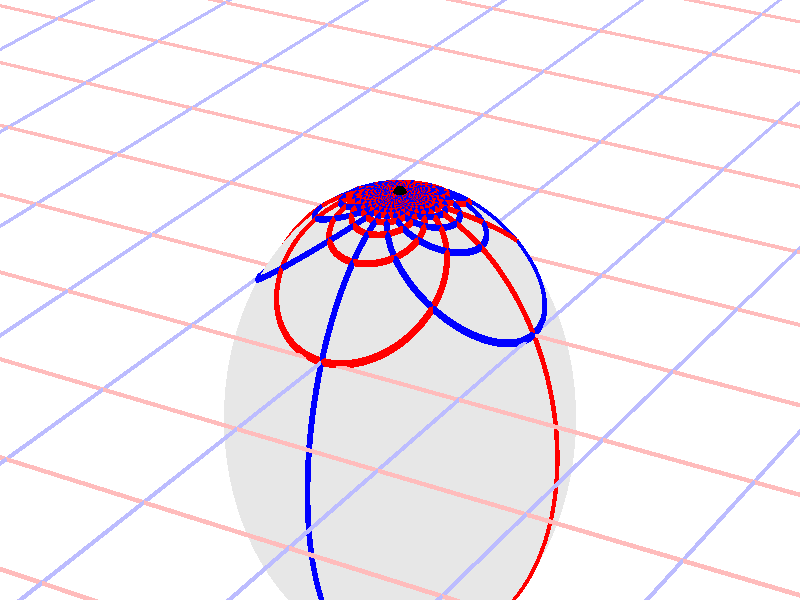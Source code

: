 #version 3.7;
global_settings{assumed_gamma 1.0}
camera{perspective location <16.275953626987476496879026, 9.396926207859083390872001, 6.840402866513374036117057> right <0.133333333333333331482962, -0.230940107675850353485814, -0.000000000000000000000000> up <-0.044429719908903583802662, -0.025651510749425152774217, 0.140953893117886280839102> direction <0.813797681349373802639491, 0.469846310392954158441370, 0.342020143325668712908083> sky <-0.296198132726023855010311, -0.171010071662834328698466, 0.939692620785908427905042> look_at <15.462155945638102139128023, 8.927079897466128954874875, 6.498382723187705600764730>}
light_source{<16.275953626987476496879026, 9.396926207859083390872001, 6.840402866513374036117057> rgb<1.0,1.0,1.0>}
background{rgb<1,1,1>}
union{object{sphere{<0.000000000000000000000000, 0.000000000000000000000000, -0.634605270216640149349985>,1.184366433578195820786050} pigment{rgbft<0.8,0.8,0.8,0.2,0.2>}}object{union{cylinder{<-50.000000000000000000000000, 50.000000000000000000000000, 0.000000000000000000000000>,<-50.000000000000000000000000, -50.000000000000000000000000, 0.000000000000000000000000>,0.010000000000000000208167}cylinder{<-49.000000000000000000000000, 50.000000000000000000000000, 0.000000000000000000000000>,<-49.000000000000000000000000, -50.000000000000000000000000, 0.000000000000000000000000>,0.010000000000000000208167}cylinder{<-48.000000000000000000000000, 50.000000000000000000000000, 0.000000000000000000000000>,<-48.000000000000000000000000, -50.000000000000000000000000, 0.000000000000000000000000>,0.010000000000000000208167}cylinder{<-47.000000000000000000000000, 50.000000000000000000000000, 0.000000000000000000000000>,<-47.000000000000000000000000, -50.000000000000000000000000, 0.000000000000000000000000>,0.010000000000000000208167}cylinder{<-46.000000000000000000000000, 50.000000000000000000000000, 0.000000000000000000000000>,<-46.000000000000000000000000, -50.000000000000000000000000, 0.000000000000000000000000>,0.010000000000000000208167}cylinder{<-45.000000000000000000000000, 50.000000000000000000000000, 0.000000000000000000000000>,<-45.000000000000000000000000, -50.000000000000000000000000, 0.000000000000000000000000>,0.010000000000000000208167}cylinder{<-44.000000000000000000000000, 50.000000000000000000000000, 0.000000000000000000000000>,<-44.000000000000000000000000, -50.000000000000000000000000, 0.000000000000000000000000>,0.010000000000000000208167}cylinder{<-43.000000000000000000000000, 50.000000000000000000000000, 0.000000000000000000000000>,<-43.000000000000000000000000, -50.000000000000000000000000, 0.000000000000000000000000>,0.010000000000000000208167}cylinder{<-42.000000000000000000000000, 50.000000000000000000000000, 0.000000000000000000000000>,<-42.000000000000000000000000, -50.000000000000000000000000, 0.000000000000000000000000>,0.010000000000000000208167}cylinder{<-41.000000000000000000000000, 50.000000000000000000000000, 0.000000000000000000000000>,<-41.000000000000000000000000, -50.000000000000000000000000, 0.000000000000000000000000>,0.010000000000000000208167}cylinder{<-40.000000000000000000000000, 50.000000000000000000000000, 0.000000000000000000000000>,<-40.000000000000000000000000, -50.000000000000000000000000, 0.000000000000000000000000>,0.010000000000000000208167}cylinder{<-39.000000000000000000000000, 50.000000000000000000000000, 0.000000000000000000000000>,<-39.000000000000000000000000, -50.000000000000000000000000, 0.000000000000000000000000>,0.010000000000000000208167}cylinder{<-38.000000000000000000000000, 50.000000000000000000000000, 0.000000000000000000000000>,<-38.000000000000000000000000, -50.000000000000000000000000, 0.000000000000000000000000>,0.010000000000000000208167}cylinder{<-37.000000000000000000000000, 50.000000000000000000000000, 0.000000000000000000000000>,<-37.000000000000000000000000, -50.000000000000000000000000, 0.000000000000000000000000>,0.010000000000000000208167}cylinder{<-36.000000000000000000000000, 50.000000000000000000000000, 0.000000000000000000000000>,<-36.000000000000000000000000, -50.000000000000000000000000, 0.000000000000000000000000>,0.010000000000000000208167}cylinder{<-35.000000000000000000000000, 50.000000000000000000000000, 0.000000000000000000000000>,<-35.000000000000000000000000, -50.000000000000000000000000, 0.000000000000000000000000>,0.010000000000000000208167}cylinder{<-34.000000000000000000000000, 50.000000000000000000000000, 0.000000000000000000000000>,<-34.000000000000000000000000, -50.000000000000000000000000, 0.000000000000000000000000>,0.010000000000000000208167}cylinder{<-33.000000000000000000000000, 50.000000000000000000000000, 0.000000000000000000000000>,<-33.000000000000000000000000, -50.000000000000000000000000, 0.000000000000000000000000>,0.010000000000000000208167}cylinder{<-32.000000000000000000000000, 50.000000000000000000000000, 0.000000000000000000000000>,<-32.000000000000000000000000, -50.000000000000000000000000, 0.000000000000000000000000>,0.010000000000000000208167}cylinder{<-31.000000000000000000000000, 50.000000000000000000000000, 0.000000000000000000000000>,<-31.000000000000000000000000, -50.000000000000000000000000, 0.000000000000000000000000>,0.010000000000000000208167}cylinder{<-30.000000000000000000000000, 50.000000000000000000000000, 0.000000000000000000000000>,<-30.000000000000000000000000, -50.000000000000000000000000, 0.000000000000000000000000>,0.010000000000000000208167}cylinder{<-29.000000000000000000000000, 50.000000000000000000000000, 0.000000000000000000000000>,<-29.000000000000000000000000, -50.000000000000000000000000, 0.000000000000000000000000>,0.010000000000000000208167}cylinder{<-28.000000000000000000000000, 50.000000000000000000000000, 0.000000000000000000000000>,<-28.000000000000000000000000, -50.000000000000000000000000, 0.000000000000000000000000>,0.010000000000000000208167}cylinder{<-27.000000000000000000000000, 50.000000000000000000000000, 0.000000000000000000000000>,<-27.000000000000000000000000, -50.000000000000000000000000, 0.000000000000000000000000>,0.010000000000000000208167}cylinder{<-26.000000000000000000000000, 50.000000000000000000000000, 0.000000000000000000000000>,<-26.000000000000000000000000, -50.000000000000000000000000, 0.000000000000000000000000>,0.010000000000000000208167}cylinder{<-25.000000000000000000000000, 50.000000000000000000000000, 0.000000000000000000000000>,<-25.000000000000000000000000, -50.000000000000000000000000, 0.000000000000000000000000>,0.010000000000000000208167}cylinder{<-24.000000000000000000000000, 50.000000000000000000000000, 0.000000000000000000000000>,<-24.000000000000000000000000, -50.000000000000000000000000, 0.000000000000000000000000>,0.010000000000000000208167}cylinder{<-23.000000000000000000000000, 50.000000000000000000000000, 0.000000000000000000000000>,<-23.000000000000000000000000, -50.000000000000000000000000, 0.000000000000000000000000>,0.010000000000000000208167}cylinder{<-22.000000000000000000000000, 50.000000000000000000000000, 0.000000000000000000000000>,<-22.000000000000000000000000, -50.000000000000000000000000, 0.000000000000000000000000>,0.010000000000000000208167}cylinder{<-21.000000000000000000000000, 50.000000000000000000000000, 0.000000000000000000000000>,<-21.000000000000000000000000, -50.000000000000000000000000, 0.000000000000000000000000>,0.010000000000000000208167}cylinder{<-20.000000000000000000000000, 50.000000000000000000000000, 0.000000000000000000000000>,<-20.000000000000000000000000, -50.000000000000000000000000, 0.000000000000000000000000>,0.010000000000000000208167}cylinder{<-19.000000000000000000000000, 50.000000000000000000000000, 0.000000000000000000000000>,<-19.000000000000000000000000, -50.000000000000000000000000, 0.000000000000000000000000>,0.010000000000000000208167}cylinder{<-18.000000000000000000000000, 50.000000000000000000000000, 0.000000000000000000000000>,<-18.000000000000000000000000, -50.000000000000000000000000, 0.000000000000000000000000>,0.010000000000000000208167}cylinder{<-17.000000000000000000000000, 50.000000000000000000000000, 0.000000000000000000000000>,<-17.000000000000000000000000, -50.000000000000000000000000, 0.000000000000000000000000>,0.010000000000000000208167}cylinder{<-16.000000000000000000000000, 50.000000000000000000000000, 0.000000000000000000000000>,<-16.000000000000000000000000, -50.000000000000000000000000, 0.000000000000000000000000>,0.010000000000000000208167}cylinder{<-15.000000000000000000000000, 50.000000000000000000000000, 0.000000000000000000000000>,<-15.000000000000000000000000, -50.000000000000000000000000, 0.000000000000000000000000>,0.010000000000000000208167}cylinder{<-14.000000000000000000000000, 50.000000000000000000000000, 0.000000000000000000000000>,<-14.000000000000000000000000, -50.000000000000000000000000, 0.000000000000000000000000>,0.010000000000000000208167}cylinder{<-13.000000000000000000000000, 50.000000000000000000000000, 0.000000000000000000000000>,<-13.000000000000000000000000, -50.000000000000000000000000, 0.000000000000000000000000>,0.010000000000000000208167}cylinder{<-12.000000000000000000000000, 50.000000000000000000000000, 0.000000000000000000000000>,<-12.000000000000000000000000, -50.000000000000000000000000, 0.000000000000000000000000>,0.010000000000000000208167}cylinder{<-11.000000000000000000000000, 50.000000000000000000000000, 0.000000000000000000000000>,<-11.000000000000000000000000, -50.000000000000000000000000, 0.000000000000000000000000>,0.010000000000000000208167}cylinder{<-10.000000000000000000000000, 50.000000000000000000000000, 0.000000000000000000000000>,<-10.000000000000000000000000, -50.000000000000000000000000, 0.000000000000000000000000>,0.010000000000000000208167}cylinder{<-9.000000000000000000000000, 50.000000000000000000000000, 0.000000000000000000000000>,<-9.000000000000000000000000, -50.000000000000000000000000, 0.000000000000000000000000>,0.010000000000000000208167}cylinder{<-8.000000000000000000000000, 50.000000000000000000000000, 0.000000000000000000000000>,<-8.000000000000000000000000, -50.000000000000000000000000, 0.000000000000000000000000>,0.010000000000000000208167}cylinder{<-7.000000000000000000000000, 50.000000000000000000000000, 0.000000000000000000000000>,<-7.000000000000000000000000, -50.000000000000000000000000, 0.000000000000000000000000>,0.010000000000000000208167}cylinder{<-6.000000000000000000000000, 50.000000000000000000000000, 0.000000000000000000000000>,<-6.000000000000000000000000, -50.000000000000000000000000, 0.000000000000000000000000>,0.010000000000000000208167}cylinder{<-5.000000000000000000000000, 50.000000000000000000000000, 0.000000000000000000000000>,<-5.000000000000000000000000, -50.000000000000000000000000, 0.000000000000000000000000>,0.010000000000000000208167}cylinder{<-4.000000000000000000000000, 50.000000000000000000000000, 0.000000000000000000000000>,<-4.000000000000000000000000, -50.000000000000000000000000, 0.000000000000000000000000>,0.010000000000000000208167}cylinder{<-3.000000000000000000000000, 50.000000000000000000000000, 0.000000000000000000000000>,<-3.000000000000000000000000, -50.000000000000000000000000, 0.000000000000000000000000>,0.010000000000000000208167}cylinder{<-2.000000000000000000000000, 50.000000000000000000000000, 0.000000000000000000000000>,<-2.000000000000000000000000, -50.000000000000000000000000, 0.000000000000000000000000>,0.010000000000000000208167}cylinder{<-1.000000000000000000000000, 50.000000000000000000000000, 0.000000000000000000000000>,<-1.000000000000000000000000, -50.000000000000000000000000, 0.000000000000000000000000>,0.010000000000000000208167}cylinder{<0.000000000000000000000000, 50.000000000000000000000000, 0.000000000000000000000000>,<0.000000000000000000000000, -50.000000000000000000000000, 0.000000000000000000000000>,0.010000000000000000208167}cylinder{<1.000000000000000000000000, 50.000000000000000000000000, 0.000000000000000000000000>,<1.000000000000000000000000, -50.000000000000000000000000, 0.000000000000000000000000>,0.010000000000000000208167}cylinder{<2.000000000000000000000000, 50.000000000000000000000000, 0.000000000000000000000000>,<2.000000000000000000000000, -50.000000000000000000000000, 0.000000000000000000000000>,0.010000000000000000208167}cylinder{<3.000000000000000000000000, 50.000000000000000000000000, 0.000000000000000000000000>,<3.000000000000000000000000, -50.000000000000000000000000, 0.000000000000000000000000>,0.010000000000000000208167}cylinder{<4.000000000000000000000000, 50.000000000000000000000000, 0.000000000000000000000000>,<4.000000000000000000000000, -50.000000000000000000000000, 0.000000000000000000000000>,0.010000000000000000208167}cylinder{<5.000000000000000000000000, 50.000000000000000000000000, 0.000000000000000000000000>,<5.000000000000000000000000, -50.000000000000000000000000, 0.000000000000000000000000>,0.010000000000000000208167}cylinder{<6.000000000000000000000000, 50.000000000000000000000000, 0.000000000000000000000000>,<6.000000000000000000000000, -50.000000000000000000000000, 0.000000000000000000000000>,0.010000000000000000208167}cylinder{<7.000000000000000000000000, 50.000000000000000000000000, 0.000000000000000000000000>,<7.000000000000000000000000, -50.000000000000000000000000, 0.000000000000000000000000>,0.010000000000000000208167}cylinder{<8.000000000000000000000000, 50.000000000000000000000000, 0.000000000000000000000000>,<8.000000000000000000000000, -50.000000000000000000000000, 0.000000000000000000000000>,0.010000000000000000208167}cylinder{<9.000000000000000000000000, 50.000000000000000000000000, 0.000000000000000000000000>,<9.000000000000000000000000, -50.000000000000000000000000, 0.000000000000000000000000>,0.010000000000000000208167}cylinder{<10.000000000000000000000000, 50.000000000000000000000000, 0.000000000000000000000000>,<10.000000000000000000000000, -50.000000000000000000000000, 0.000000000000000000000000>,0.010000000000000000208167}cylinder{<11.000000000000000000000000, 50.000000000000000000000000, 0.000000000000000000000000>,<11.000000000000000000000000, -50.000000000000000000000000, 0.000000000000000000000000>,0.010000000000000000208167}cylinder{<12.000000000000000000000000, 50.000000000000000000000000, 0.000000000000000000000000>,<12.000000000000000000000000, -50.000000000000000000000000, 0.000000000000000000000000>,0.010000000000000000208167}cylinder{<13.000000000000000000000000, 50.000000000000000000000000, 0.000000000000000000000000>,<13.000000000000000000000000, -50.000000000000000000000000, 0.000000000000000000000000>,0.010000000000000000208167}cylinder{<14.000000000000000000000000, 50.000000000000000000000000, 0.000000000000000000000000>,<14.000000000000000000000000, -50.000000000000000000000000, 0.000000000000000000000000>,0.010000000000000000208167}cylinder{<15.000000000000000000000000, 50.000000000000000000000000, 0.000000000000000000000000>,<15.000000000000000000000000, -50.000000000000000000000000, 0.000000000000000000000000>,0.010000000000000000208167}cylinder{<16.000000000000000000000000, 50.000000000000000000000000, 0.000000000000000000000000>,<16.000000000000000000000000, -50.000000000000000000000000, 0.000000000000000000000000>,0.010000000000000000208167}cylinder{<17.000000000000000000000000, 50.000000000000000000000000, 0.000000000000000000000000>,<17.000000000000000000000000, -50.000000000000000000000000, 0.000000000000000000000000>,0.010000000000000000208167}cylinder{<18.000000000000000000000000, 50.000000000000000000000000, 0.000000000000000000000000>,<18.000000000000000000000000, -50.000000000000000000000000, 0.000000000000000000000000>,0.010000000000000000208167}cylinder{<19.000000000000000000000000, 50.000000000000000000000000, 0.000000000000000000000000>,<19.000000000000000000000000, -50.000000000000000000000000, 0.000000000000000000000000>,0.010000000000000000208167}cylinder{<20.000000000000000000000000, 50.000000000000000000000000, 0.000000000000000000000000>,<20.000000000000000000000000, -50.000000000000000000000000, 0.000000000000000000000000>,0.010000000000000000208167}cylinder{<21.000000000000000000000000, 50.000000000000000000000000, 0.000000000000000000000000>,<21.000000000000000000000000, -50.000000000000000000000000, 0.000000000000000000000000>,0.010000000000000000208167}cylinder{<22.000000000000000000000000, 50.000000000000000000000000, 0.000000000000000000000000>,<22.000000000000000000000000, -50.000000000000000000000000, 0.000000000000000000000000>,0.010000000000000000208167}cylinder{<23.000000000000000000000000, 50.000000000000000000000000, 0.000000000000000000000000>,<23.000000000000000000000000, -50.000000000000000000000000, 0.000000000000000000000000>,0.010000000000000000208167}cylinder{<24.000000000000000000000000, 50.000000000000000000000000, 0.000000000000000000000000>,<24.000000000000000000000000, -50.000000000000000000000000, 0.000000000000000000000000>,0.010000000000000000208167}cylinder{<25.000000000000000000000000, 50.000000000000000000000000, 0.000000000000000000000000>,<25.000000000000000000000000, -50.000000000000000000000000, 0.000000000000000000000000>,0.010000000000000000208167}cylinder{<26.000000000000000000000000, 50.000000000000000000000000, 0.000000000000000000000000>,<26.000000000000000000000000, -50.000000000000000000000000, 0.000000000000000000000000>,0.010000000000000000208167}cylinder{<27.000000000000000000000000, 50.000000000000000000000000, 0.000000000000000000000000>,<27.000000000000000000000000, -50.000000000000000000000000, 0.000000000000000000000000>,0.010000000000000000208167}cylinder{<28.000000000000000000000000, 50.000000000000000000000000, 0.000000000000000000000000>,<28.000000000000000000000000, -50.000000000000000000000000, 0.000000000000000000000000>,0.010000000000000000208167}cylinder{<29.000000000000000000000000, 50.000000000000000000000000, 0.000000000000000000000000>,<29.000000000000000000000000, -50.000000000000000000000000, 0.000000000000000000000000>,0.010000000000000000208167}cylinder{<30.000000000000000000000000, 50.000000000000000000000000, 0.000000000000000000000000>,<30.000000000000000000000000, -50.000000000000000000000000, 0.000000000000000000000000>,0.010000000000000000208167}cylinder{<31.000000000000000000000000, 50.000000000000000000000000, 0.000000000000000000000000>,<31.000000000000000000000000, -50.000000000000000000000000, 0.000000000000000000000000>,0.010000000000000000208167}cylinder{<32.000000000000000000000000, 50.000000000000000000000000, 0.000000000000000000000000>,<32.000000000000000000000000, -50.000000000000000000000000, 0.000000000000000000000000>,0.010000000000000000208167}cylinder{<33.000000000000000000000000, 50.000000000000000000000000, 0.000000000000000000000000>,<33.000000000000000000000000, -50.000000000000000000000000, 0.000000000000000000000000>,0.010000000000000000208167}cylinder{<34.000000000000000000000000, 50.000000000000000000000000, 0.000000000000000000000000>,<34.000000000000000000000000, -50.000000000000000000000000, 0.000000000000000000000000>,0.010000000000000000208167}cylinder{<35.000000000000000000000000, 50.000000000000000000000000, 0.000000000000000000000000>,<35.000000000000000000000000, -50.000000000000000000000000, 0.000000000000000000000000>,0.010000000000000000208167}cylinder{<36.000000000000000000000000, 50.000000000000000000000000, 0.000000000000000000000000>,<36.000000000000000000000000, -50.000000000000000000000000, 0.000000000000000000000000>,0.010000000000000000208167}cylinder{<37.000000000000000000000000, 50.000000000000000000000000, 0.000000000000000000000000>,<37.000000000000000000000000, -50.000000000000000000000000, 0.000000000000000000000000>,0.010000000000000000208167}cylinder{<38.000000000000000000000000, 50.000000000000000000000000, 0.000000000000000000000000>,<38.000000000000000000000000, -50.000000000000000000000000, 0.000000000000000000000000>,0.010000000000000000208167}cylinder{<39.000000000000000000000000, 50.000000000000000000000000, 0.000000000000000000000000>,<39.000000000000000000000000, -50.000000000000000000000000, 0.000000000000000000000000>,0.010000000000000000208167}cylinder{<40.000000000000000000000000, 50.000000000000000000000000, 0.000000000000000000000000>,<40.000000000000000000000000, -50.000000000000000000000000, 0.000000000000000000000000>,0.010000000000000000208167}cylinder{<41.000000000000000000000000, 50.000000000000000000000000, 0.000000000000000000000000>,<41.000000000000000000000000, -50.000000000000000000000000, 0.000000000000000000000000>,0.010000000000000000208167}cylinder{<42.000000000000000000000000, 50.000000000000000000000000, 0.000000000000000000000000>,<42.000000000000000000000000, -50.000000000000000000000000, 0.000000000000000000000000>,0.010000000000000000208167}cylinder{<43.000000000000000000000000, 50.000000000000000000000000, 0.000000000000000000000000>,<43.000000000000000000000000, -50.000000000000000000000000, 0.000000000000000000000000>,0.010000000000000000208167}cylinder{<44.000000000000000000000000, 50.000000000000000000000000, 0.000000000000000000000000>,<44.000000000000000000000000, -50.000000000000000000000000, 0.000000000000000000000000>,0.010000000000000000208167}cylinder{<45.000000000000000000000000, 50.000000000000000000000000, 0.000000000000000000000000>,<45.000000000000000000000000, -50.000000000000000000000000, 0.000000000000000000000000>,0.010000000000000000208167}cylinder{<46.000000000000000000000000, 50.000000000000000000000000, 0.000000000000000000000000>,<46.000000000000000000000000, -50.000000000000000000000000, 0.000000000000000000000000>,0.010000000000000000208167}cylinder{<47.000000000000000000000000, 50.000000000000000000000000, 0.000000000000000000000000>,<47.000000000000000000000000, -50.000000000000000000000000, 0.000000000000000000000000>,0.010000000000000000208167}cylinder{<48.000000000000000000000000, 50.000000000000000000000000, 0.000000000000000000000000>,<48.000000000000000000000000, -50.000000000000000000000000, 0.000000000000000000000000>,0.010000000000000000208167}cylinder{<49.000000000000000000000000, 50.000000000000000000000000, 0.000000000000000000000000>,<49.000000000000000000000000, -50.000000000000000000000000, 0.000000000000000000000000>,0.010000000000000000208167}cylinder{<50.000000000000000000000000, 50.000000000000000000000000, 0.000000000000000000000000>,<50.000000000000000000000000, -50.000000000000000000000000, 0.000000000000000000000000>,0.010000000000000000208167}} pigment{rgb<1.0,0.5,0.5>}}object{union{cylinder{<50.000000000000000000000000, -50.000000000000000000000000, 0.000000000000000000000000>,<-50.000000000000000000000000, -50.000000000000000000000000, 0.000000000000000000000000>,0.010000000000000000208167}cylinder{<50.000000000000000000000000, -49.000000000000000000000000, 0.000000000000000000000000>,<-50.000000000000000000000000, -49.000000000000000000000000, 0.000000000000000000000000>,0.010000000000000000208167}cylinder{<50.000000000000000000000000, -48.000000000000000000000000, 0.000000000000000000000000>,<-50.000000000000000000000000, -48.000000000000000000000000, 0.000000000000000000000000>,0.010000000000000000208167}cylinder{<50.000000000000000000000000, -47.000000000000000000000000, 0.000000000000000000000000>,<-50.000000000000000000000000, -47.000000000000000000000000, 0.000000000000000000000000>,0.010000000000000000208167}cylinder{<50.000000000000000000000000, -46.000000000000000000000000, 0.000000000000000000000000>,<-50.000000000000000000000000, -46.000000000000000000000000, 0.000000000000000000000000>,0.010000000000000000208167}cylinder{<50.000000000000000000000000, -45.000000000000000000000000, 0.000000000000000000000000>,<-50.000000000000000000000000, -45.000000000000000000000000, 0.000000000000000000000000>,0.010000000000000000208167}cylinder{<50.000000000000000000000000, -44.000000000000000000000000, 0.000000000000000000000000>,<-50.000000000000000000000000, -44.000000000000000000000000, 0.000000000000000000000000>,0.010000000000000000208167}cylinder{<50.000000000000000000000000, -43.000000000000000000000000, 0.000000000000000000000000>,<-50.000000000000000000000000, -43.000000000000000000000000, 0.000000000000000000000000>,0.010000000000000000208167}cylinder{<50.000000000000000000000000, -42.000000000000000000000000, 0.000000000000000000000000>,<-50.000000000000000000000000, -42.000000000000000000000000, 0.000000000000000000000000>,0.010000000000000000208167}cylinder{<50.000000000000000000000000, -41.000000000000000000000000, 0.000000000000000000000000>,<-50.000000000000000000000000, -41.000000000000000000000000, 0.000000000000000000000000>,0.010000000000000000208167}cylinder{<50.000000000000000000000000, -40.000000000000000000000000, 0.000000000000000000000000>,<-50.000000000000000000000000, -40.000000000000000000000000, 0.000000000000000000000000>,0.010000000000000000208167}cylinder{<50.000000000000000000000000, -39.000000000000000000000000, 0.000000000000000000000000>,<-50.000000000000000000000000, -39.000000000000000000000000, 0.000000000000000000000000>,0.010000000000000000208167}cylinder{<50.000000000000000000000000, -38.000000000000000000000000, 0.000000000000000000000000>,<-50.000000000000000000000000, -38.000000000000000000000000, 0.000000000000000000000000>,0.010000000000000000208167}cylinder{<50.000000000000000000000000, -37.000000000000000000000000, 0.000000000000000000000000>,<-50.000000000000000000000000, -37.000000000000000000000000, 0.000000000000000000000000>,0.010000000000000000208167}cylinder{<50.000000000000000000000000, -36.000000000000000000000000, 0.000000000000000000000000>,<-50.000000000000000000000000, -36.000000000000000000000000, 0.000000000000000000000000>,0.010000000000000000208167}cylinder{<50.000000000000000000000000, -35.000000000000000000000000, 0.000000000000000000000000>,<-50.000000000000000000000000, -35.000000000000000000000000, 0.000000000000000000000000>,0.010000000000000000208167}cylinder{<50.000000000000000000000000, -34.000000000000000000000000, 0.000000000000000000000000>,<-50.000000000000000000000000, -34.000000000000000000000000, 0.000000000000000000000000>,0.010000000000000000208167}cylinder{<50.000000000000000000000000, -33.000000000000000000000000, 0.000000000000000000000000>,<-50.000000000000000000000000, -33.000000000000000000000000, 0.000000000000000000000000>,0.010000000000000000208167}cylinder{<50.000000000000000000000000, -32.000000000000000000000000, 0.000000000000000000000000>,<-50.000000000000000000000000, -32.000000000000000000000000, 0.000000000000000000000000>,0.010000000000000000208167}cylinder{<50.000000000000000000000000, -31.000000000000000000000000, 0.000000000000000000000000>,<-50.000000000000000000000000, -31.000000000000000000000000, 0.000000000000000000000000>,0.010000000000000000208167}cylinder{<50.000000000000000000000000, -30.000000000000000000000000, 0.000000000000000000000000>,<-50.000000000000000000000000, -30.000000000000000000000000, 0.000000000000000000000000>,0.010000000000000000208167}cylinder{<50.000000000000000000000000, -29.000000000000000000000000, 0.000000000000000000000000>,<-50.000000000000000000000000, -29.000000000000000000000000, 0.000000000000000000000000>,0.010000000000000000208167}cylinder{<50.000000000000000000000000, -28.000000000000000000000000, 0.000000000000000000000000>,<-50.000000000000000000000000, -28.000000000000000000000000, 0.000000000000000000000000>,0.010000000000000000208167}cylinder{<50.000000000000000000000000, -27.000000000000000000000000, 0.000000000000000000000000>,<-50.000000000000000000000000, -27.000000000000000000000000, 0.000000000000000000000000>,0.010000000000000000208167}cylinder{<50.000000000000000000000000, -26.000000000000000000000000, 0.000000000000000000000000>,<-50.000000000000000000000000, -26.000000000000000000000000, 0.000000000000000000000000>,0.010000000000000000208167}cylinder{<50.000000000000000000000000, -25.000000000000000000000000, 0.000000000000000000000000>,<-50.000000000000000000000000, -25.000000000000000000000000, 0.000000000000000000000000>,0.010000000000000000208167}cylinder{<50.000000000000000000000000, -24.000000000000000000000000, 0.000000000000000000000000>,<-50.000000000000000000000000, -24.000000000000000000000000, 0.000000000000000000000000>,0.010000000000000000208167}cylinder{<50.000000000000000000000000, -23.000000000000000000000000, 0.000000000000000000000000>,<-50.000000000000000000000000, -23.000000000000000000000000, 0.000000000000000000000000>,0.010000000000000000208167}cylinder{<50.000000000000000000000000, -22.000000000000000000000000, 0.000000000000000000000000>,<-50.000000000000000000000000, -22.000000000000000000000000, 0.000000000000000000000000>,0.010000000000000000208167}cylinder{<50.000000000000000000000000, -21.000000000000000000000000, 0.000000000000000000000000>,<-50.000000000000000000000000, -21.000000000000000000000000, 0.000000000000000000000000>,0.010000000000000000208167}cylinder{<50.000000000000000000000000, -20.000000000000000000000000, 0.000000000000000000000000>,<-50.000000000000000000000000, -20.000000000000000000000000, 0.000000000000000000000000>,0.010000000000000000208167}cylinder{<50.000000000000000000000000, -19.000000000000000000000000, 0.000000000000000000000000>,<-50.000000000000000000000000, -19.000000000000000000000000, 0.000000000000000000000000>,0.010000000000000000208167}cylinder{<50.000000000000000000000000, -18.000000000000000000000000, 0.000000000000000000000000>,<-50.000000000000000000000000, -18.000000000000000000000000, 0.000000000000000000000000>,0.010000000000000000208167}cylinder{<50.000000000000000000000000, -17.000000000000000000000000, 0.000000000000000000000000>,<-50.000000000000000000000000, -17.000000000000000000000000, 0.000000000000000000000000>,0.010000000000000000208167}cylinder{<50.000000000000000000000000, -16.000000000000000000000000, 0.000000000000000000000000>,<-50.000000000000000000000000, -16.000000000000000000000000, 0.000000000000000000000000>,0.010000000000000000208167}cylinder{<50.000000000000000000000000, -15.000000000000000000000000, 0.000000000000000000000000>,<-50.000000000000000000000000, -15.000000000000000000000000, 0.000000000000000000000000>,0.010000000000000000208167}cylinder{<50.000000000000000000000000, -14.000000000000000000000000, 0.000000000000000000000000>,<-50.000000000000000000000000, -14.000000000000000000000000, 0.000000000000000000000000>,0.010000000000000000208167}cylinder{<50.000000000000000000000000, -13.000000000000000000000000, 0.000000000000000000000000>,<-50.000000000000000000000000, -13.000000000000000000000000, 0.000000000000000000000000>,0.010000000000000000208167}cylinder{<50.000000000000000000000000, -12.000000000000000000000000, 0.000000000000000000000000>,<-50.000000000000000000000000, -12.000000000000000000000000, 0.000000000000000000000000>,0.010000000000000000208167}cylinder{<50.000000000000000000000000, -11.000000000000000000000000, 0.000000000000000000000000>,<-50.000000000000000000000000, -11.000000000000000000000000, 0.000000000000000000000000>,0.010000000000000000208167}cylinder{<50.000000000000000000000000, -10.000000000000000000000000, 0.000000000000000000000000>,<-50.000000000000000000000000, -10.000000000000000000000000, 0.000000000000000000000000>,0.010000000000000000208167}cylinder{<50.000000000000000000000000, -9.000000000000000000000000, 0.000000000000000000000000>,<-50.000000000000000000000000, -9.000000000000000000000000, 0.000000000000000000000000>,0.010000000000000000208167}cylinder{<50.000000000000000000000000, -8.000000000000000000000000, 0.000000000000000000000000>,<-50.000000000000000000000000, -8.000000000000000000000000, 0.000000000000000000000000>,0.010000000000000000208167}cylinder{<50.000000000000000000000000, -7.000000000000000000000000, 0.000000000000000000000000>,<-50.000000000000000000000000, -7.000000000000000000000000, 0.000000000000000000000000>,0.010000000000000000208167}cylinder{<50.000000000000000000000000, -6.000000000000000000000000, 0.000000000000000000000000>,<-50.000000000000000000000000, -6.000000000000000000000000, 0.000000000000000000000000>,0.010000000000000000208167}cylinder{<50.000000000000000000000000, -5.000000000000000000000000, 0.000000000000000000000000>,<-50.000000000000000000000000, -5.000000000000000000000000, 0.000000000000000000000000>,0.010000000000000000208167}cylinder{<50.000000000000000000000000, -4.000000000000000000000000, 0.000000000000000000000000>,<-50.000000000000000000000000, -4.000000000000000000000000, 0.000000000000000000000000>,0.010000000000000000208167}cylinder{<50.000000000000000000000000, -3.000000000000000000000000, 0.000000000000000000000000>,<-50.000000000000000000000000, -3.000000000000000000000000, 0.000000000000000000000000>,0.010000000000000000208167}cylinder{<50.000000000000000000000000, -2.000000000000000000000000, 0.000000000000000000000000>,<-50.000000000000000000000000, -2.000000000000000000000000, 0.000000000000000000000000>,0.010000000000000000208167}cylinder{<50.000000000000000000000000, -1.000000000000000000000000, 0.000000000000000000000000>,<-50.000000000000000000000000, -1.000000000000000000000000, 0.000000000000000000000000>,0.010000000000000000208167}cylinder{<50.000000000000000000000000, 0.000000000000000000000000, 0.000000000000000000000000>,<-50.000000000000000000000000, 0.000000000000000000000000, 0.000000000000000000000000>,0.010000000000000000208167}cylinder{<50.000000000000000000000000, 1.000000000000000000000000, 0.000000000000000000000000>,<-50.000000000000000000000000, 1.000000000000000000000000, 0.000000000000000000000000>,0.010000000000000000208167}cylinder{<50.000000000000000000000000, 2.000000000000000000000000, 0.000000000000000000000000>,<-50.000000000000000000000000, 2.000000000000000000000000, 0.000000000000000000000000>,0.010000000000000000208167}cylinder{<50.000000000000000000000000, 3.000000000000000000000000, 0.000000000000000000000000>,<-50.000000000000000000000000, 3.000000000000000000000000, 0.000000000000000000000000>,0.010000000000000000208167}cylinder{<50.000000000000000000000000, 4.000000000000000000000000, 0.000000000000000000000000>,<-50.000000000000000000000000, 4.000000000000000000000000, 0.000000000000000000000000>,0.010000000000000000208167}cylinder{<50.000000000000000000000000, 5.000000000000000000000000, 0.000000000000000000000000>,<-50.000000000000000000000000, 5.000000000000000000000000, 0.000000000000000000000000>,0.010000000000000000208167}cylinder{<50.000000000000000000000000, 6.000000000000000000000000, 0.000000000000000000000000>,<-50.000000000000000000000000, 6.000000000000000000000000, 0.000000000000000000000000>,0.010000000000000000208167}cylinder{<50.000000000000000000000000, 7.000000000000000000000000, 0.000000000000000000000000>,<-50.000000000000000000000000, 7.000000000000000000000000, 0.000000000000000000000000>,0.010000000000000000208167}cylinder{<50.000000000000000000000000, 8.000000000000000000000000, 0.000000000000000000000000>,<-50.000000000000000000000000, 8.000000000000000000000000, 0.000000000000000000000000>,0.010000000000000000208167}cylinder{<50.000000000000000000000000, 9.000000000000000000000000, 0.000000000000000000000000>,<-50.000000000000000000000000, 9.000000000000000000000000, 0.000000000000000000000000>,0.010000000000000000208167}cylinder{<50.000000000000000000000000, 10.000000000000000000000000, 0.000000000000000000000000>,<-50.000000000000000000000000, 10.000000000000000000000000, 0.000000000000000000000000>,0.010000000000000000208167}cylinder{<50.000000000000000000000000, 11.000000000000000000000000, 0.000000000000000000000000>,<-50.000000000000000000000000, 11.000000000000000000000000, 0.000000000000000000000000>,0.010000000000000000208167}cylinder{<50.000000000000000000000000, 12.000000000000000000000000, 0.000000000000000000000000>,<-50.000000000000000000000000, 12.000000000000000000000000, 0.000000000000000000000000>,0.010000000000000000208167}cylinder{<50.000000000000000000000000, 13.000000000000000000000000, 0.000000000000000000000000>,<-50.000000000000000000000000, 13.000000000000000000000000, 0.000000000000000000000000>,0.010000000000000000208167}cylinder{<50.000000000000000000000000, 14.000000000000000000000000, 0.000000000000000000000000>,<-50.000000000000000000000000, 14.000000000000000000000000, 0.000000000000000000000000>,0.010000000000000000208167}cylinder{<50.000000000000000000000000, 15.000000000000000000000000, 0.000000000000000000000000>,<-50.000000000000000000000000, 15.000000000000000000000000, 0.000000000000000000000000>,0.010000000000000000208167}cylinder{<50.000000000000000000000000, 16.000000000000000000000000, 0.000000000000000000000000>,<-50.000000000000000000000000, 16.000000000000000000000000, 0.000000000000000000000000>,0.010000000000000000208167}cylinder{<50.000000000000000000000000, 17.000000000000000000000000, 0.000000000000000000000000>,<-50.000000000000000000000000, 17.000000000000000000000000, 0.000000000000000000000000>,0.010000000000000000208167}cylinder{<50.000000000000000000000000, 18.000000000000000000000000, 0.000000000000000000000000>,<-50.000000000000000000000000, 18.000000000000000000000000, 0.000000000000000000000000>,0.010000000000000000208167}cylinder{<50.000000000000000000000000, 19.000000000000000000000000, 0.000000000000000000000000>,<-50.000000000000000000000000, 19.000000000000000000000000, 0.000000000000000000000000>,0.010000000000000000208167}cylinder{<50.000000000000000000000000, 20.000000000000000000000000, 0.000000000000000000000000>,<-50.000000000000000000000000, 20.000000000000000000000000, 0.000000000000000000000000>,0.010000000000000000208167}cylinder{<50.000000000000000000000000, 21.000000000000000000000000, 0.000000000000000000000000>,<-50.000000000000000000000000, 21.000000000000000000000000, 0.000000000000000000000000>,0.010000000000000000208167}cylinder{<50.000000000000000000000000, 22.000000000000000000000000, 0.000000000000000000000000>,<-50.000000000000000000000000, 22.000000000000000000000000, 0.000000000000000000000000>,0.010000000000000000208167}cylinder{<50.000000000000000000000000, 23.000000000000000000000000, 0.000000000000000000000000>,<-50.000000000000000000000000, 23.000000000000000000000000, 0.000000000000000000000000>,0.010000000000000000208167}cylinder{<50.000000000000000000000000, 24.000000000000000000000000, 0.000000000000000000000000>,<-50.000000000000000000000000, 24.000000000000000000000000, 0.000000000000000000000000>,0.010000000000000000208167}cylinder{<50.000000000000000000000000, 25.000000000000000000000000, 0.000000000000000000000000>,<-50.000000000000000000000000, 25.000000000000000000000000, 0.000000000000000000000000>,0.010000000000000000208167}cylinder{<50.000000000000000000000000, 26.000000000000000000000000, 0.000000000000000000000000>,<-50.000000000000000000000000, 26.000000000000000000000000, 0.000000000000000000000000>,0.010000000000000000208167}cylinder{<50.000000000000000000000000, 27.000000000000000000000000, 0.000000000000000000000000>,<-50.000000000000000000000000, 27.000000000000000000000000, 0.000000000000000000000000>,0.010000000000000000208167}cylinder{<50.000000000000000000000000, 28.000000000000000000000000, 0.000000000000000000000000>,<-50.000000000000000000000000, 28.000000000000000000000000, 0.000000000000000000000000>,0.010000000000000000208167}cylinder{<50.000000000000000000000000, 29.000000000000000000000000, 0.000000000000000000000000>,<-50.000000000000000000000000, 29.000000000000000000000000, 0.000000000000000000000000>,0.010000000000000000208167}cylinder{<50.000000000000000000000000, 30.000000000000000000000000, 0.000000000000000000000000>,<-50.000000000000000000000000, 30.000000000000000000000000, 0.000000000000000000000000>,0.010000000000000000208167}cylinder{<50.000000000000000000000000, 31.000000000000000000000000, 0.000000000000000000000000>,<-50.000000000000000000000000, 31.000000000000000000000000, 0.000000000000000000000000>,0.010000000000000000208167}cylinder{<50.000000000000000000000000, 32.000000000000000000000000, 0.000000000000000000000000>,<-50.000000000000000000000000, 32.000000000000000000000000, 0.000000000000000000000000>,0.010000000000000000208167}cylinder{<50.000000000000000000000000, 33.000000000000000000000000, 0.000000000000000000000000>,<-50.000000000000000000000000, 33.000000000000000000000000, 0.000000000000000000000000>,0.010000000000000000208167}cylinder{<50.000000000000000000000000, 34.000000000000000000000000, 0.000000000000000000000000>,<-50.000000000000000000000000, 34.000000000000000000000000, 0.000000000000000000000000>,0.010000000000000000208167}cylinder{<50.000000000000000000000000, 35.000000000000000000000000, 0.000000000000000000000000>,<-50.000000000000000000000000, 35.000000000000000000000000, 0.000000000000000000000000>,0.010000000000000000208167}cylinder{<50.000000000000000000000000, 36.000000000000000000000000, 0.000000000000000000000000>,<-50.000000000000000000000000, 36.000000000000000000000000, 0.000000000000000000000000>,0.010000000000000000208167}cylinder{<50.000000000000000000000000, 37.000000000000000000000000, 0.000000000000000000000000>,<-50.000000000000000000000000, 37.000000000000000000000000, 0.000000000000000000000000>,0.010000000000000000208167}cylinder{<50.000000000000000000000000, 38.000000000000000000000000, 0.000000000000000000000000>,<-50.000000000000000000000000, 38.000000000000000000000000, 0.000000000000000000000000>,0.010000000000000000208167}cylinder{<50.000000000000000000000000, 39.000000000000000000000000, 0.000000000000000000000000>,<-50.000000000000000000000000, 39.000000000000000000000000, 0.000000000000000000000000>,0.010000000000000000208167}cylinder{<50.000000000000000000000000, 40.000000000000000000000000, 0.000000000000000000000000>,<-50.000000000000000000000000, 40.000000000000000000000000, 0.000000000000000000000000>,0.010000000000000000208167}cylinder{<50.000000000000000000000000, 41.000000000000000000000000, 0.000000000000000000000000>,<-50.000000000000000000000000, 41.000000000000000000000000, 0.000000000000000000000000>,0.010000000000000000208167}cylinder{<50.000000000000000000000000, 42.000000000000000000000000, 0.000000000000000000000000>,<-50.000000000000000000000000, 42.000000000000000000000000, 0.000000000000000000000000>,0.010000000000000000208167}cylinder{<50.000000000000000000000000, 43.000000000000000000000000, 0.000000000000000000000000>,<-50.000000000000000000000000, 43.000000000000000000000000, 0.000000000000000000000000>,0.010000000000000000208167}cylinder{<50.000000000000000000000000, 44.000000000000000000000000, 0.000000000000000000000000>,<-50.000000000000000000000000, 44.000000000000000000000000, 0.000000000000000000000000>,0.010000000000000000208167}cylinder{<50.000000000000000000000000, 45.000000000000000000000000, 0.000000000000000000000000>,<-50.000000000000000000000000, 45.000000000000000000000000, 0.000000000000000000000000>,0.010000000000000000208167}cylinder{<50.000000000000000000000000, 46.000000000000000000000000, 0.000000000000000000000000>,<-50.000000000000000000000000, 46.000000000000000000000000, 0.000000000000000000000000>,0.010000000000000000208167}cylinder{<50.000000000000000000000000, 47.000000000000000000000000, 0.000000000000000000000000>,<-50.000000000000000000000000, 47.000000000000000000000000, 0.000000000000000000000000>,0.010000000000000000208167}cylinder{<50.000000000000000000000000, 48.000000000000000000000000, 0.000000000000000000000000>,<-50.000000000000000000000000, 48.000000000000000000000000, 0.000000000000000000000000>,0.010000000000000000208167}cylinder{<50.000000000000000000000000, 49.000000000000000000000000, 0.000000000000000000000000>,<-50.000000000000000000000000, 49.000000000000000000000000, 0.000000000000000000000000>,0.010000000000000000208167}cylinder{<50.000000000000000000000000, 50.000000000000000000000000, 0.000000000000000000000000>,<-50.000000000000000000000000, 50.000000000000000000000000, 0.000000000000000000000000>,0.010000000000000000208167}} pigment{rgb<0.5,0.5,1.0>}}sphere{<0.000000000000000000000000, 0.000000000000000000000000, 0.549761163361555671436065>,0.050000000000000002775558}object{union{object{torus{0.013021586269289082277156,0.020000000000000000416334} matrix <0.999939558013039353490115, -0.000000000000000000000000, 0.010994558685448185819666, 0.010994558685448185819666, 0.000000000000000000000000, -0.999939558013039353490115, 0.000000000000000000000000, 1.000000000000000000000000, 0.000000000000000000000000, -0.013020799218728588628191, 0.000000000000000000000000, 0.549617996766882277448474>}object{torus{0.013287299814362038552495,0.020000000000000000416334} matrix <0.999937066054482848187490, -0.000000000000000000000000, 0.011218909499271350824201, 0.011218909499271350824201, 0.000000000000000000000000, -0.999937066054482848187490, 0.000000000000000000000000, 1.000000000000000000000000, 0.000000000000000000000000, -0.013286463592158695434797, 0.000000000000000000000000, 0.549612094347760593571195>}object{torus{0.013564082622788135173986,0.020000000000000000416334} matrix <0.999934416752361499014512, -0.000000000000000000000000, 0.011452606433238041519496, 0.011452606433238041519496, 0.000000000000000000000000, -0.999934416752361499014512, 0.000000000000000000000000, 1.000000000000000000000000, 0.000000000000000000000000, -0.013563193046190521323657, 0.000000000000000000000000, 0.549605819262001693559228>}object{torus{0.013852641055831727001646,0.020000000000000000416334} matrix <0.999931596576285941502249, -0.000000000000000000000000, 0.011696245910547242718991, 0.011696245910547242718991, 0.000000000000000000000000, -0.999931596576285941502249, 0.000000000000000000000000, 1.000000000000000000000000, 0.000000000000000000000000, -0.013851693487759112605184, 0.000000000000000000000000, 0.549599139465263619719337>}object{torus{0.014153742876482685447703,0.020000000000000000416334} matrix <0.999928590509653214546404, -0.000000000000000000000000, 0.011950476198808601333012, 0.011950476198808601333012, 0.000000000000000000000000, -0.999928590509653214546404, 0.000000000000000000000000, 1.000000000000000000000000, 0.000000000000000000000000, -0.014152732164910371281952, 0.000000000000000000000000, 0.549592019394147146549301>}object{torus{0.014468224068878784635550,0.020000000000000000416334} matrix <0.999925381849658623245602, -0.000000000000000000000000, 0.012216003144006013295120, 0.012216003144006013295120, 0.000000000000000000000000, -0.999925381849658623245602, 0.000000000000000000000000, 1.000000000000000000000000, 0.000000000000000000000000, -0.014467144476768833971647, 0.000000000000000000000000, 0.549584419491040754301991>}object{torus{0.014796996587369722064853,0.020000000000000000416334} matrix <0.999921951974773626226067, -0.000000000000000000000000, 0.012493596718261536226979, 0.012493596718261536226979, 0.000000000000000000000000, -0.999921951974773626226067, 0.000000000000000000000000, 1.000000000000000000000000, 0.000000000000000000000000, -0.014795841710998314591508, 0.000000000000000000000000, 0.549576295653578017486041>}object{torus{0.015141057186068217557673,0.020000000000000000416334} matrix <0.999918280073191945156452, -0.000000000000000000000000, 0.012784098539581442710578, 0.012784098539581442710578, 0.000000000000000000000000, -0.999918280073191945156452, 0.000000000000000000000000, 1.000000000000000000000000, 0.000000000000000000000000, -0.015139819859963283416038, 0.000000000000000000000000, 0.549567598594670969625042>}object{torus{0.015501497509205989372427,0.020000000000000000416334} matrix <0.999914342827753599429741, -0.000000000000000000000000, 0.013088430285628555385657, 0.013088430285628555385657, 0.000000000000000000000000, -0.999914342827753599429741, 0.000000000000000000000000, 1.000000000000000000000000, 0.000000000000000000000000, -0.015500169694744349996318, 0.000000000000000000000000, 0.549558273091809823540643>}object{torus{0.015879515657215962504134,0.020000000000000000416334} matrix <0.999910114043273012818247, -0.000000000000000000000000, 0.013407603587846870715761, 0.013407603587846870715761, 0.000000000000000000000000, -0.999910114043273012818247, 0.000000000000000000000000, 1.000000000000000000000000, 0.000000000000000000000000, -0.015878088311749617711488, 0.000000000000000000000000, 0.549548257110045512696672>}object{torus{0.016276429486626574349994,0.020000000000000000416334} matrix <0.999905564211115316375356, -0.000000000000000000000000, 0.013742731156912484091759, 0.013742731156912484091759, 0.000000000000000000000000, -0.999905564211115316375356, 0.000000000000000000000000, 1.000000000000000000000000, 0.000000000000000000000000, -0.016274892409177486168881, 0.000000000000000000000000, 0.549537480767023578387409>}object{torus{0.016693691954797001963939,0.020000000000000000416334} matrix <0.999900659993023577243321, -0.000000000000000000000000, 0.014095039748657086156602, 0.014095039748657086156602, 0.000000000000000000000000, -0.999900659993023577243321, 0.000000000000000000000000, 1.000000000000000000000000, 0.000000000000000000000000, -0.016692033603333843172489, 0.000000000000000000000000, 0.549525865109991573653758>}object{torus{0.017132908885847734220542,0.020000000000000000416334} matrix <0.999895363608060860904914, -0.000000000000000000000000, 0.014465885216737478166649, 0.014465885216737478166649, 0.000000000000000000000000, -0.999895363608060860904914, 0.000000000000000000000000, 1.000000000000000000000000, 0.000000000000000000000000, -0.017131116160071555021283, 0.000000000000000000000000, 0.549513320668053362183514>}object{torus{0.017595859615464740088875,0.020000000000000000416334} matrix <0.999889632103088010772751, -0.000000000000000000000000, 0.014856769929955954828715, 0.014856769929955954828715, 0.000000000000000000000000, -0.999889632103088010772751, 0.000000000000000000000000, 1.000000000000000000000000, 0.000000000000000000000000, -0.017593917597449514056418, 0.000000000000000000000000, 0.549499745723604271496754>}object{torus{0.018084521074006314200755,0.020000000000000000416334} matrix <0.999883416480008890836473, -0.000000000000000000000000, 0.015269363060231284576207, 0.015269363060231284576207, 0.000000000000000000000000, -0.999883416480008890836473, 0.000000000000000000000000, 1.000000000000000000000000, 0.000000000000000000000000, -0.018082412716867737878523, 0.000000000000000000000000, 0.549485024243364539309198>}object{torus{0.018601095994674389511037,0.020000000000000000416334} matrix <0.999876660644353987272837, -0.000000000000000000000000, 0.015705524464193081762842, 0.015705524464193081762842, 0.000000000000000000000000, -0.999876660644353987272837, 0.000000000000000000000000, 1.000000000000000000000000, 0.000000000000000000000000, -0.018598801747466118389207, 0.000000000000000000000000, 0.549469023393416966527525>}object{torus{0.019148046095571351343789,0.020000000000000000416334} matrix <0.999869300136481786722698, -0.000000000000000000000000, 0.016167332636595359296461, 0.016167332636595359296461, 0.000000000000000000000000, -0.999869300136481786722698, 0.000000000000000000000000, 1.000000000000000000000000, 0.000000000000000000000000, -0.019145543448548036497003, 0.000000000000000000000000, 0.549451590530950384483333>}object{torus{0.019728131289364320144486,0.020000000000000000416334} matrix <0.999861260587740829919312, -0.000000000000000000000000, 0.016657117874767309734230, 0.016657117874767309734230, 0.000000000000000000000000, -0.999861260587740829919312, 0.000000000000000000000000, 1.000000000000000000000000, 0.000000000000000000000000, -0.019725394220022240271417, 0.000000000000000000000000, 0.549432549553252824736660>}object{torus{0.020344456237829426636932,0.020000000000000000416334} matrix <0.999852455835729791999711, -0.000000000000000000000000, 0.017177501543009541379314, 0.017177501543009541379314, 0.000000000000000000000000, -0.999852455835729791999711, 0.000000000000000000000000, 1.000000000000000000000000, 0.000000000000000000000000, -0.020341454532040489922018, 0.000000000000000000000000, 0.549411696433232177305683>}object{torus{0.021000525907863585445279,0.020000000000000000416334} matrix <0.999842785606384842900241, -0.000000000000000000000000, 0.017731443000075567534290, 0.017731443000075567534290, 0.000000000000000000000000, -0.999842785606384842900241, 0.000000000000000000000000, 1.000000000000000000000000, 0.000000000000000000000000, -0.020997224322912753924353, 0.000000000000000000000000, 0.549388793733412872377642>}object{torus{0.021700312226763843193034,0.020000000000000000416334} matrix <0.999832132647081150977897, -0.000000000000000000000000, 0.018322295882061797461793, 0.018322295882061797461793, 0.000000000000000000000000, -0.999832132647081150977897, 0.000000000000000000000000, 1.000000000000000000000000, 0.000000000000000000000000, -0.021696669452802932326341, 0.000000000000000000000000, 0.549363563820262856829402>}object{torus{0.022448334512540257107416,0.020000000000000000416334} matrix <0.999820359156917803922227, -0.000000000000000000000000, 0.018953875997592992824758, 0.018953875997592992824758, 0.000000000000000000000000, -0.999820359156917803922227, 0.000000000000000000000000, 1.000000000000000000000000, 0.000000000000000000000000, -0.022444301874818446684845, 0.000000000000000000000000, 0.549335680413031712809868>}object{torus{0.023249757118095570884719,0.020000000000000000416334} matrix <0.999807302309339007706512, -0.000000000000000000000000, 0.019630543775509743525953, 0.019630543775509743525953, 0.000000000000000000000000, -0.999807302309339007706512, 0.000000000000000000000000, 1.000000000000000000000000, 0.000000000000000000000000, -0.023245276943588463053336, 0.000000000000000000000000, 0.549304757986811664771665>}object{torus{0.024110508745670122116023,0.020000000000000000416334} matrix <0.999792768593695480028316, -0.000000000000000000000000, 0.020357305021874320949404, 0.020357305021874320949404, 0.000000000000000000000000, -0.999792768593695480028316, 0.000000000000000000000000, 1.000000000000000000000000, 0.000000000000000000000000, -0.024105512291030150445748, 0.000000000000000000000000, 0.549270338380795086763442>}object{torus{0.025037429256625241824619,0.020000000000000000416334} matrix <0.999776526606886539738639, -0.000000000000000000000000, 0.021139934859638314507135, 0.021139934859638314507135, 0.000000000000000000000000, -0.999776526606886539738639, 0.000000000000000000000000, 1.000000000000000000000000, 0.000000000000000000000000, -0.025031834057347903538249, 0.000000000000000000000000, 0.549231873738003639751071>}object{torus{0.026038451661938605274926,0.020000000000000000416334} matrix <0.999758297788792105187383, -0.000000000000000000000000, 0.021985131395036855428415, 0.021985131395036855428415, 0.000000000000000000000000, -0.999758297788792105187383, 0.000000000000000000000000, 1.000000000000000000000000, 0.000000000000000000000000, -0.026032158110592156646801, 0.000000000000000000000000, 0.549188704580444775338322>}object{torus{0.027122829535656662464094,0.020000000000000000416334} matrix <0.999737744403838557438746, -0.000000000000000000000000, 0.022900707725426881072872, 0.022900707725426881072872, 0.000000000000000000000000, -0.999737744403838557438746, 0.000000000000000000000000, 1.000000000000000000000000, 0.000000000000000000000000, -0.027115716421828077453693, 0.000000000000000000000000, 0.549140031369658943027900>}object{torus{0.028301423647961954088714,0.020000000000000000416334} matrix <0.999714453791266999260756, -0.000000000000000000000000, 0.023895833963868920446494, 0.023895833963868920446494, 0.000000000000000000000000, -0.999714453791266999260756, 0.000000000000000000000000, 1.000000000000000000000000, 0.000000000000000000000000, -0.028293342283741362841454, 0.000000000000000000000000, 0.549084877241181268381354>}object{torus{0.029587066619485177104698,0.020000000000000000416334} matrix <0.999687917500360345712807, -0.000000000000000000000000, 0.024981345115759872460570, 0.024981345115759872460570, 0.000000000000000000000000, -0.999687917500360345712807, 0.000000000000000000000000, 1.000000000000000000000000, 0.000000000000000000000000, -0.029577833013786733462602, 0.000000000000000000000000, 0.549022038639440213003695>}object{torus{0.030995031542260416401735,0.020000000000000000416334} matrix <0.999657503318975404482671, -0.000000000000000000000000, 0.026170136760686715099444, 0.026170136760686715099444, 0.000000000000000000000000, -0.999657503318975404482671, 0.000000000000000000000000, 1.000000000000000000000000, 0.000000000000000000000000, -0.030984415846825884982563, 0.000000000000000000000000, 0.548950019147164347543821>}object{torus{0.032543640860946923543118,0.020000000000000000416334} matrix <0.999622417289852460697830, -0.000000000000000000000000, 0.027477679152221257813382, 0.027477679152221257813382, 0.000000000000000000000000, -0.999622417289852460697830, 0.000000000000000000000000, 1.000000000000000000000000, 0.000000000000000000000000, -0.032531352944826966155922, 0.000000000000000000000000, 0.548866939639513051751862>}object{torus{0.034255067041424058782439,0.020000000000000000416334} matrix <0.999581651400120674288985, -0.000000000000000000000000, 0.028922693239183852598195, 0.028922693239183852598195, 0.000000000000000000000000, -0.999581651400120674288985, 0.000000000000000000000000, 1.000000000000000000000000, 0.000000000000000000000000, -0.034240736482087814895880, 0.000000000000000000000000, 0.548770414565618369628908>}object{torus{0.036156399374603548357854,0.020000000000000000416334} matrix <0.999533910418762827632122, -0.000000000000000000000000, 0.030528051411397180703311, 0.030528051411397180703311, 0.000000000000000000000000, -0.999533910418762827632122, 0.000000000000000000000000, 1.000000000000000000000000, 0.000000000000000000000000, -0.036139547253557439965288, 0.000000000000000000000000, 0.548657378942591367199100>}object{torus{0.038281086115007308123825,0.020000000000000000416334} matrix <0.999477507815917154410101, -0.000000000000000000000000, 0.032321995143914740433733, 0.032321995143914740433733, 0.000000000000000000000000, -0.999477507815917154410101, 0.000000000000000000000000, 1.000000000000000000000000, 0.000000000000000000000000, -0.038261084546720537657993, 0.000000000000000000000000, 0.548523842282016671489941>}object{torus{0.040670915516854755367149,0.020000000000000000416334} matrix <0.999410214882012870596384, -0.000000000000000000000000, 0.034339807650729893551134, 0.034339807650729893551134, 0.000000000000000000000000, -0.999410214882012870596384, 0.000000000000000000000000, 1.000000000000000000000000, 0.000000000000000000000000, -0.040646928416148996043855, 0.000000000000000000000000, 0.548364531945739419604990>}object{torus{0.043378786138182370835104,0.020000000000000000416334} matrix <0.999329037364825256695156, -0.000000000000000000000000, 0.036626152944196292693402, 0.036626152944196292693402, 0.000000000000000000000000, -0.999329037364825256695156, 0.000000000000000000000000, 1.000000000000000000000000, 0.000000000000000000000000, -0.043349680593530684480363, 0.000000000000000000000000, 0.548172365305916176048129>}object{torus{0.046472659061818855086301,0.020000000000000000416334} matrix <0.999229876934567551316491, -0.000000000000000000000000, 0.039238412828872346049813, 0.039238412828872346049813, 0.000000000000000000000000, -0.999229876934567551316491, 0.000000000000000000000000, 1.000000000000000000000000, 0.000000000000000000000000, -0.046436869395163553331241, 0.000000000000000000000000, 0.547937649980012153605458>}object{torus{0.050041324783754295713045,0.020000000000000000416334} matrix <0.999107004283868782579248, -0.000000000000000000000000, 0.042251556076830142083534, 0.042251556076830142083534, 0.000000000000000000000000, -0.999107004283868782579248, 0.000000000000000000000000, 1.000000000000000000000000, 0.000000000000000000000000, -0.049996638095089009079519, 0.000000000000000000000000, 0.547646839521299444442093>}object{torus{0.054203036272817597951423,0.020000000000000000416334} matrix <0.998952213890243467808716, -0.000000000000000000000000, 0.045765427604047205500937, 0.045765427604047205500937, 0.000000000000000000000000, -0.998952213890243467808716, 0.000000000000000000000000, 1.000000000000000000000000, 0.000000000000000000000000, -0.054146243084301402814784, 0.000000000000000000000000, 0.547280538229076407574780>}object{torus{0.059118817908710104280789,0.020000000000000000416334} matrix <0.998753420207465714142359, -0.000000000000000000000000, 0.049915985654792070780328, 0.049915985654792070780328, 0.000000000000000000000000, -0.998753420207465714142359, 0.000000000000000000000000, 1.000000000000000000000000, 0.000000000000000000000000, -0.059045121584941247239176, 0.000000000000000000000000, 0.546810189294875126364559>}object{torus{0.065013693133143979352440,0.020000000000000000416334} matrix <0.998492230239151901116657, -0.000000000000000000000000, 0.054893225010420279574852, 0.054893225010420279574852, 0.000000000000000000000000, -0.998492230239151901116657, 0.000000000000000000000000, 1.000000000000000000000000, 0.000000000000000000000000, -0.064915667452596206854487, 0.000000000000000000000000, 0.546192352075648313025624>}object{torus{0.072211921069371631798361,0.020000000000000000416334} matrix <0.998139542291091474979225, -0.000000000000000000000000, 0.060970928440780461365911, 0.060970928440780461365911, 0.000000000000000000000000, -0.998139542291091474979225, 0.000000000000000000000000, 1.000000000000000000000000, 0.000000000000000000000000, -0.072077573844141984427125, 0.000000000000000000000000, 0.545358335489459333800255>}object{torus{0.081198331499324094551184,0.020000000000000000416334} matrix <0.997647101135083480549781, -0.000000000000000000000000, 0.068558453867957808158806, 0.068558453867957808158806, 0.000000000000000000000000, -0.997647101135083480549781, 0.000000000000000000000000, 1.000000000000000000000000, 0.000000000000000000000000, -0.081007280037304146835808, 0.000000000000000000000000, 0.544194331297293665272718>}object{torus{0.092731403573387660710381,0.020000000000000000416334} matrix <0.996930139690783478911840, -0.000000000000000000000000, 0.078296210483745840025271, 0.078296210483745840025271, 0.000000000000000000000000, -0.996930139690783478911840, 0.000000000000000000000000, 1.000000000000000000000000, 0.000000000000000000000000, -0.092446731118135797022894, 0.000000000000000000000000, 0.542500645868910336133695>}object{torus{0.108067088586761866908503,0.020000000000000000416334} matrix <0.995828507180509636675936, -0.000000000000000000000000, 0.091244639769347324342874, 0.091244639769347324342874, 0.000000000000000000000000, -0.995828507180509636675936, 0.000000000000000000000000, 1.000000000000000000000000, 0.000000000000000000000000, -0.107616287502702467904214, 0.000000000000000000000000, 0.539900620792533314507011>}object{torus{0.129443630392003850015925,0.020000000000000000416334} matrix <0.994009515316059966139051, -0.000000000000000000000000, 0.109293565506537168618983, 0.109293565506537168618983, 0.000000000000000000000000, -0.994009515316059966139051, 0.000000000000000000000000, 1.000000000000000000000000, 0.000000000000000000000000, -0.128668200306710445168790, 0.000000000000000000000000, 0.535613807463906965722344>}object{torus{0.161263670878086240456639,0.020000000000000000416334} matrix <0.990686820770844911443476, -0.000000000000000000000000, 0.136160284778477719269674, 0.136160284778477719269674, 0.000000000000000000000000, -0.990686820770844911443476, 0.000000000000000000000000, 1.000000000000000000000000, 0.000000000000000000000000, -0.159761793408045915665383, 0.000000000000000000000000, 0.527803456010370819484478>}object{torus{0.213484544584849056381159,0.020000000000000000416334} matrix <0.983620444115861580769433, -0.000000000000000000000000, 0.180252106554446483999143, 0.180252106554446483999143, 0.000000000000000000000000, -0.983620444115861580769433, 0.000000000000000000000000, 1.000000000000000000000000, 0.000000000000000000000000, -0.209987762556421792004002, 0.000000000000000000000000, 0.511280124483318720862712>}object{torus{0.313915647961087007633552,0.020000000000000000416334} matrix <0.964234826031885372543684, -0.000000000000000000000000, 0.265049429856508200753495, 0.265049429856508200753495, 0.000000000000000000000000, -0.964234826031885372543684, 0.000000000000000000000000, 1.000000000000000000000000, 0.000000000000000000000000, -0.302688400200444851506631, 0.000000000000000000000000, 0.466557999846433368862364>}object{torus{0.570578070192995445708561,0.020000000000000000416334} matrix <0.876304271264539358377021, -0.000000000000000000000000, 0.481758055629093739913316, 0.481758055629093739913316, 0.000000000000000000000000, -0.876304271264539358377021, 0.000000000000000000000000, 1.000000000000000000000000, 0.000000000000000000000000, -0.499999999999999888977698, 0.000000000000000000000000, 0.274880581680778002251486>}object{torus{1.184366433578195820786050,0.020000000000000000416334} matrix <0.000000000000000000000000, 0.000000000000000000000000, 1.000000000000000000000000, 1.000000000000000000000000, 0.000000000000000000000000, 0.000000000000000000000000, 0.000000000000000000000000, 1.000000000000000000000000, 0.000000000000000000000000, 0.000000000000000000000000, 0.000000000000000000000000, -0.634605270216640260372287>}object{torus{0.570578070192995445708561,0.020000000000000000416334} matrix <-0.876304271264539358377021, 0.000000000000000000000000, 0.481758055629093739913316, 0.481758055629093739913316, 0.000000000000000000000000, 0.876304271264539358377021, 0.000000000000000000000000, 1.000000000000000000000000, 0.000000000000000000000000, 0.499999999999999888977698, 0.000000000000000000000000, 0.274880581680778002251486>}object{torus{0.313915647961087007633552,0.020000000000000000416334} matrix <-0.964234826031885372543684, 0.000000000000000000000000, 0.265049429856508200753495, 0.265049429856508200753495, 0.000000000000000000000000, 0.964234826031885372543684, 0.000000000000000000000000, 1.000000000000000000000000, 0.000000000000000000000000, 0.302688400200444851506631, 0.000000000000000000000000, 0.466557999846433368862364>}object{torus{0.213484544584849056381159,0.020000000000000000416334} matrix <-0.983620444115861580769433, 0.000000000000000000000000, 0.180252106554446483999143, 0.180252106554446483999143, 0.000000000000000000000000, 0.983620444115861580769433, 0.000000000000000000000000, 1.000000000000000000000000, 0.000000000000000000000000, 0.209987762556421792004002, 0.000000000000000000000000, 0.511280124483318720862712>}object{torus{0.161263670878086240456639,0.020000000000000000416334} matrix <-0.990686820770844911443476, 0.000000000000000000000000, 0.136160284778477719269674, 0.136160284778477719269674, 0.000000000000000000000000, 0.990686820770844911443476, 0.000000000000000000000000, 1.000000000000000000000000, 0.000000000000000000000000, 0.159761793408045915665383, 0.000000000000000000000000, 0.527803456010370819484478>}object{torus{0.129443630392003850015925,0.020000000000000000416334} matrix <-0.994009515316059966139051, 0.000000000000000000000000, 0.109293565506537168618983, 0.109293565506537168618983, 0.000000000000000000000000, 0.994009515316059966139051, 0.000000000000000000000000, 1.000000000000000000000000, 0.000000000000000000000000, 0.128668200306710445168790, 0.000000000000000000000000, 0.535613807463906965722344>}object{torus{0.108067088586761866908503,0.020000000000000000416334} matrix <-0.995828507180509636675936, 0.000000000000000000000000, 0.091244639769347324342874, 0.091244639769347324342874, 0.000000000000000000000000, 0.995828507180509636675936, 0.000000000000000000000000, 1.000000000000000000000000, 0.000000000000000000000000, 0.107616287502702467904214, 0.000000000000000000000000, 0.539900620792533314507011>}object{torus{0.092731403573387660710381,0.020000000000000000416334} matrix <-0.996930139690783478911840, 0.000000000000000000000000, 0.078296210483745840025271, 0.078296210483745840025271, 0.000000000000000000000000, 0.996930139690783478911840, 0.000000000000000000000000, 1.000000000000000000000000, 0.000000000000000000000000, 0.092446731118135797022894, 0.000000000000000000000000, 0.542500645868910336133695>}object{torus{0.081198331499324094551184,0.020000000000000000416334} matrix <-0.997647101135083480549781, 0.000000000000000000000000, 0.068558453867957808158806, 0.068558453867957808158806, 0.000000000000000000000000, 0.997647101135083480549781, 0.000000000000000000000000, 1.000000000000000000000000, 0.000000000000000000000000, 0.081007280037304146835808, 0.000000000000000000000000, 0.544194331297293665272718>}object{torus{0.072211921069371631798361,0.020000000000000000416334} matrix <-0.998139542291091474979225, 0.000000000000000000000000, 0.060970928440780461365911, 0.060970928440780461365911, 0.000000000000000000000000, 0.998139542291091474979225, 0.000000000000000000000000, 1.000000000000000000000000, 0.000000000000000000000000, 0.072077573844141984427125, 0.000000000000000000000000, 0.545358335489459333800255>}object{torus{0.065013693133143979352440,0.020000000000000000416334} matrix <-0.998492230239151901116657, 0.000000000000000000000000, 0.054893225010420279574852, 0.054893225010420279574852, 0.000000000000000000000000, 0.998492230239151901116657, 0.000000000000000000000000, 1.000000000000000000000000, 0.000000000000000000000000, 0.064915667452596206854487, 0.000000000000000000000000, 0.546192352075648313025624>}object{torus{0.059118817908710104280789,0.020000000000000000416334} matrix <-0.998753420207465714142359, 0.000000000000000000000000, 0.049915985654792070780328, 0.049915985654792070780328, 0.000000000000000000000000, 0.998753420207465714142359, 0.000000000000000000000000, 1.000000000000000000000000, 0.000000000000000000000000, 0.059045121584941247239176, 0.000000000000000000000000, 0.546810189294875126364559>}object{torus{0.054203036272817597951423,0.020000000000000000416334} matrix <-0.998952213890243467808716, 0.000000000000000000000000, 0.045765427604047205500937, 0.045765427604047205500937, 0.000000000000000000000000, 0.998952213890243467808716, 0.000000000000000000000000, 1.000000000000000000000000, 0.000000000000000000000000, 0.054146243084301402814784, 0.000000000000000000000000, 0.547280538229076407574780>}object{torus{0.050041324783754295713045,0.020000000000000000416334} matrix <-0.999107004283868782579248, 0.000000000000000000000000, 0.042251556076830142083534, 0.042251556076830142083534, 0.000000000000000000000000, 0.999107004283868782579248, 0.000000000000000000000000, 1.000000000000000000000000, 0.000000000000000000000000, 0.049996638095089009079519, 0.000000000000000000000000, 0.547646839521299444442093>}object{torus{0.046472659061818855086301,0.020000000000000000416334} matrix <-0.999229876934567551316491, 0.000000000000000000000000, 0.039238412828872346049813, 0.039238412828872346049813, 0.000000000000000000000000, 0.999229876934567551316491, 0.000000000000000000000000, 1.000000000000000000000000, 0.000000000000000000000000, 0.046436869395163553331241, 0.000000000000000000000000, 0.547937649980012153605458>}object{torus{0.043378786138182370835104,0.020000000000000000416334} matrix <-0.999329037364825256695156, 0.000000000000000000000000, 0.036626152944196292693402, 0.036626152944196292693402, 0.000000000000000000000000, 0.999329037364825256695156, 0.000000000000000000000000, 1.000000000000000000000000, 0.000000000000000000000000, 0.043349680593530684480363, 0.000000000000000000000000, 0.548172365305916176048129>}object{torus{0.040670915516854755367149,0.020000000000000000416334} matrix <-0.999410214882012870596384, 0.000000000000000000000000, 0.034339807650729893551134, 0.034339807650729893551134, 0.000000000000000000000000, 0.999410214882012870596384, 0.000000000000000000000000, 1.000000000000000000000000, 0.000000000000000000000000, 0.040646928416148996043855, 0.000000000000000000000000, 0.548364531945739419604990>}object{torus{0.038281086115007308123825,0.020000000000000000416334} matrix <-0.999477507815917154410101, 0.000000000000000000000000, 0.032321995143914740433733, 0.032321995143914740433733, 0.000000000000000000000000, 0.999477507815917154410101, 0.000000000000000000000000, 1.000000000000000000000000, 0.000000000000000000000000, 0.038261084546720537657993, 0.000000000000000000000000, 0.548523842282016671489941>}object{torus{0.036156399374603548357854,0.020000000000000000416334} matrix <-0.999533910418762827632122, 0.000000000000000000000000, 0.030528051411397180703311, 0.030528051411397180703311, 0.000000000000000000000000, 0.999533910418762827632122, 0.000000000000000000000000, 1.000000000000000000000000, 0.000000000000000000000000, 0.036139547253557439965288, 0.000000000000000000000000, 0.548657378942591367199100>}object{torus{0.034255067041424058782439,0.020000000000000000416334} matrix <-0.999581651400120674288985, 0.000000000000000000000000, 0.028922693239183852598195, 0.028922693239183852598195, 0.000000000000000000000000, 0.999581651400120674288985, 0.000000000000000000000000, 1.000000000000000000000000, 0.000000000000000000000000, 0.034240736482087814895880, 0.000000000000000000000000, 0.548770414565618369628908>}object{torus{0.032543640860946923543118,0.020000000000000000416334} matrix <-0.999622417289852460697830, 0.000000000000000000000000, 0.027477679152221257813382, 0.027477679152221257813382, 0.000000000000000000000000, 0.999622417289852460697830, 0.000000000000000000000000, 1.000000000000000000000000, 0.000000000000000000000000, 0.032531352944826966155922, 0.000000000000000000000000, 0.548866939639513051751862>}object{torus{0.030995031542260416401735,0.020000000000000000416334} matrix <-0.999657503318975404482671, 0.000000000000000000000000, 0.026170136760686715099444, 0.026170136760686715099444, 0.000000000000000000000000, 0.999657503318975404482671, 0.000000000000000000000000, 1.000000000000000000000000, 0.000000000000000000000000, 0.030984415846825884982563, 0.000000000000000000000000, 0.548950019147164347543821>}object{torus{0.029587066619485177104698,0.020000000000000000416334} matrix <-0.999687917500360345712807, 0.000000000000000000000000, 0.024981345115759872460570, 0.024981345115759872460570, 0.000000000000000000000000, 0.999687917500360345712807, 0.000000000000000000000000, 1.000000000000000000000000, 0.000000000000000000000000, 0.029577833013786733462602, 0.000000000000000000000000, 0.549022038639440213003695>}object{torus{0.028301423647961954088714,0.020000000000000000416334} matrix <-0.999714453791266999260756, 0.000000000000000000000000, 0.023895833963868920446494, 0.023895833963868920446494, 0.000000000000000000000000, 0.999714453791266999260756, 0.000000000000000000000000, 1.000000000000000000000000, 0.000000000000000000000000, 0.028293342283741362841454, 0.000000000000000000000000, 0.549084877241181268381354>}object{torus{0.027122829535656662464094,0.020000000000000000416334} matrix <-0.999737744403838557438746, 0.000000000000000000000000, 0.022900707725426881072872, 0.022900707725426881072872, 0.000000000000000000000000, 0.999737744403838557438746, 0.000000000000000000000000, 1.000000000000000000000000, 0.000000000000000000000000, 0.027115716421828077453693, 0.000000000000000000000000, 0.549140031369658943027900>}object{torus{0.026038451661938605274926,0.020000000000000000416334} matrix <-0.999758297788792105187383, 0.000000000000000000000000, 0.021985131395036855428415, 0.021985131395036855428415, 0.000000000000000000000000, 0.999758297788792105187383, 0.000000000000000000000000, 1.000000000000000000000000, 0.000000000000000000000000, 0.026032158110592156646801, 0.000000000000000000000000, 0.549188704580444775338322>}object{torus{0.025037429256625241824619,0.020000000000000000416334} matrix <-0.999776526606886539738639, 0.000000000000000000000000, 0.021139934859638314507135, 0.021139934859638314507135, 0.000000000000000000000000, 0.999776526606886539738639, 0.000000000000000000000000, 1.000000000000000000000000, 0.000000000000000000000000, 0.025031834057347903538249, 0.000000000000000000000000, 0.549231873738003639751071>}object{torus{0.024110508745670122116023,0.020000000000000000416334} matrix <-0.999792768593695480028316, 0.000000000000000000000000, 0.020357305021874320949404, 0.020357305021874320949404, 0.000000000000000000000000, 0.999792768593695480028316, 0.000000000000000000000000, 1.000000000000000000000000, 0.000000000000000000000000, 0.024105512291030150445748, 0.000000000000000000000000, 0.549270338380795086763442>}object{torus{0.023249757118095570884719,0.020000000000000000416334} matrix <-0.999807302309339007706512, 0.000000000000000000000000, 0.019630543775509743525953, 0.019630543775509743525953, 0.000000000000000000000000, 0.999807302309339007706512, 0.000000000000000000000000, 1.000000000000000000000000, 0.000000000000000000000000, 0.023245276943588463053336, 0.000000000000000000000000, 0.549304757986811664771665>}object{torus{0.022448334512540257107416,0.020000000000000000416334} matrix <-0.999820359156917803922227, 0.000000000000000000000000, 0.018953875997592992824758, 0.018953875997592992824758, 0.000000000000000000000000, 0.999820359156917803922227, 0.000000000000000000000000, 1.000000000000000000000000, 0.000000000000000000000000, 0.022444301874818446684845, 0.000000000000000000000000, 0.549335680413031712809868>}object{torus{0.021700312226763843193034,0.020000000000000000416334} matrix <-0.999832132647081150977897, 0.000000000000000000000000, 0.018322295882061797461793, 0.018322295882061797461793, 0.000000000000000000000000, 0.999832132647081150977897, 0.000000000000000000000000, 1.000000000000000000000000, 0.000000000000000000000000, 0.021696669452802932326341, 0.000000000000000000000000, 0.549363563820262856829402>}object{torus{0.021000525907863585445279,0.020000000000000000416334} matrix <-0.999842785606384842900241, 0.000000000000000000000000, 0.017731443000075567534290, 0.017731443000075567534290, 0.000000000000000000000000, 0.999842785606384842900241, 0.000000000000000000000000, 1.000000000000000000000000, 0.000000000000000000000000, 0.020997224322912753924353, 0.000000000000000000000000, 0.549388793733412872377642>}object{torus{0.020344456237829426636932,0.020000000000000000416334} matrix <-0.999852455835729791999711, 0.000000000000000000000000, 0.017177501543009541379314, 0.017177501543009541379314, 0.000000000000000000000000, 0.999852455835729791999711, 0.000000000000000000000000, 1.000000000000000000000000, 0.000000000000000000000000, 0.020341454532040489922018, 0.000000000000000000000000, 0.549411696433232177305683>}object{torus{0.019728131289364320144486,0.020000000000000000416334} matrix <-0.999861260587740829919312, 0.000000000000000000000000, 0.016657117874767309734230, 0.016657117874767309734230, 0.000000000000000000000000, 0.999861260587740829919312, 0.000000000000000000000000, 1.000000000000000000000000, 0.000000000000000000000000, 0.019725394220022240271417, 0.000000000000000000000000, 0.549432549553252824736660>}object{torus{0.019148046095571351343789,0.020000000000000000416334} matrix <-0.999869300136481786722698, 0.000000000000000000000000, 0.016167332636595359296461, 0.016167332636595359296461, 0.000000000000000000000000, 0.999869300136481786722698, 0.000000000000000000000000, 1.000000000000000000000000, 0.000000000000000000000000, 0.019145543448548036497003, 0.000000000000000000000000, 0.549451590530950384483333>}object{torus{0.018601095994674389511037,0.020000000000000000416334} matrix <-0.999876660644353987272837, 0.000000000000000000000000, 0.015705524464193081762842, 0.015705524464193081762842, 0.000000000000000000000000, 0.999876660644353987272837, 0.000000000000000000000000, 1.000000000000000000000000, 0.000000000000000000000000, 0.018598801747466118389207, 0.000000000000000000000000, 0.549469023393416966527525>}object{torus{0.018084521074006314200755,0.020000000000000000416334} matrix <-0.999883416480008890836473, 0.000000000000000000000000, 0.015269363060231284576207, 0.015269363060231284576207, 0.000000000000000000000000, 0.999883416480008890836473, 0.000000000000000000000000, 1.000000000000000000000000, 0.000000000000000000000000, 0.018082412716867737878523, 0.000000000000000000000000, 0.549485024243364539309198>}object{torus{0.017595859615464740088875,0.020000000000000000416334} matrix <-0.999889632103088010772751, 0.000000000000000000000000, 0.014856769929955954828715, 0.014856769929955954828715, 0.000000000000000000000000, 0.999889632103088010772751, 0.000000000000000000000000, 1.000000000000000000000000, 0.000000000000000000000000, 0.017593917597449514056418, 0.000000000000000000000000, 0.549499745723604271496754>}object{torus{0.017132908885847734220542,0.020000000000000000416334} matrix <-0.999895363608060860904914, 0.000000000000000000000000, 0.014465885216737478166649, 0.014465885216737478166649, 0.000000000000000000000000, 0.999895363608060860904914, 0.000000000000000000000000, 1.000000000000000000000000, 0.000000000000000000000000, 0.017131116160071555021283, 0.000000000000000000000000, 0.549513320668053362183514>}object{torus{0.016693691954797001963939,0.020000000000000000416334} matrix <-0.999900659993023577243321, 0.000000000000000000000000, 0.014095039748657086156602, 0.014095039748657086156602, 0.000000000000000000000000, 0.999900659993023577243321, 0.000000000000000000000000, 1.000000000000000000000000, 0.000000000000000000000000, 0.016692033603333843172489, 0.000000000000000000000000, 0.549525865109991573653758>}object{torus{0.016276429486626574349994,0.020000000000000000416334} matrix <-0.999905564211115316375356, 0.000000000000000000000000, 0.013742731156912484091759, 0.013742731156912484091759, 0.000000000000000000000000, 0.999905564211115316375356, 0.000000000000000000000000, 1.000000000000000000000000, 0.000000000000000000000000, 0.016274892409177486168881, 0.000000000000000000000000, 0.549537480767023578387409>}object{torus{0.015879515657215962504134,0.020000000000000000416334} matrix <-0.999910114043273012818247, 0.000000000000000000000000, 0.013407603587846870715761, 0.013407603587846870715761, 0.000000000000000000000000, 0.999910114043273012818247, 0.000000000000000000000000, 1.000000000000000000000000, 0.000000000000000000000000, 0.015878088311749617711488, 0.000000000000000000000000, 0.549548257110045512696672>}object{torus{0.015501497509205989372427,0.020000000000000000416334} matrix <-0.999914342827753599429741, 0.000000000000000000000000, 0.013088430285628555385657, 0.013088430285628555385657, 0.000000000000000000000000, 0.999914342827753599429741, 0.000000000000000000000000, 1.000000000000000000000000, 0.000000000000000000000000, 0.015500169694744349996318, 0.000000000000000000000000, 0.549558273091809823540643>}object{torus{0.015141057186068217557673,0.020000000000000000416334} matrix <-0.999918280073191945156452, 0.000000000000000000000000, 0.012784098539581442710578, 0.012784098539581442710578, 0.000000000000000000000000, 0.999918280073191945156452, 0.000000000000000000000000, 1.000000000000000000000000, 0.000000000000000000000000, 0.015139819859963283416038, 0.000000000000000000000000, 0.549567598594670969625042>}object{torus{0.014796996587369722064853,0.020000000000000000416334} matrix <-0.999921951974773626226067, 0.000000000000000000000000, 0.012493596718261536226979, 0.012493596718261536226979, 0.000000000000000000000000, 0.999921951974773626226067, 0.000000000000000000000000, 1.000000000000000000000000, 0.000000000000000000000000, 0.014795841710998314591508, 0.000000000000000000000000, 0.549576295653578017486041>}object{torus{0.014468224068878784635550,0.020000000000000000416334} matrix <-0.999925381849658623245602, 0.000000000000000000000000, 0.012216003144006013295120, 0.012216003144006013295120, 0.000000000000000000000000, 0.999925381849658623245602, 0.000000000000000000000000, 1.000000000000000000000000, 0.000000000000000000000000, 0.014467144476768833971647, 0.000000000000000000000000, 0.549584419491040754301991>}object{torus{0.014153742876482685447703,0.020000000000000000416334} matrix <-0.999928590509653214546404, 0.000000000000000000000000, 0.011950476198808601333012, 0.011950476198808601333012, 0.000000000000000000000000, 0.999928590509653214546404, 0.000000000000000000000000, 1.000000000000000000000000, 0.000000000000000000000000, 0.014152732164910371281952, 0.000000000000000000000000, 0.549592019394147146549301>}object{torus{0.013852641055831727001646,0.020000000000000000416334} matrix <-0.999931596576285941502249, 0.000000000000000000000000, 0.011696245910547242718991, 0.011696245910547242718991, 0.000000000000000000000000, 0.999931596576285941502249, 0.000000000000000000000000, 1.000000000000000000000000, 0.000000000000000000000000, 0.013851693487759112605184, 0.000000000000000000000000, 0.549599139465263619719337>}object{torus{0.013564082622788135173986,0.020000000000000000416334} matrix <-0.999934416752361499014512, 0.000000000000000000000000, 0.011452606433238041519496, 0.011452606433238041519496, 0.000000000000000000000000, 0.999934416752361499014512, 0.000000000000000000000000, 1.000000000000000000000000, 0.000000000000000000000000, 0.013563193046190521323657, 0.000000000000000000000000, 0.549605819262001693559228>}object{torus{0.013287299814362038552495,0.020000000000000000416334} matrix <-0.999937066054482848187490, 0.000000000000000000000000, 0.011218909499271350824201, 0.011218909499271350824201, 0.000000000000000000000000, 0.999937066054482848187490, 0.000000000000000000000000, 1.000000000000000000000000, 0.000000000000000000000000, 0.013286463592158695434797, 0.000000000000000000000000, 0.549612094347760593571195>}object{torus{0.013021586269289082277156,0.020000000000000000416334} matrix <-0.999939558013039353490115, 0.000000000000000000000000, 0.010994558685448185819666, 0.010994558685448185819666, 0.000000000000000000000000, 0.999939558013039353490115, 0.000000000000000000000000, 1.000000000000000000000000, 0.000000000000000000000000, 0.013020799218728588628191, 0.000000000000000000000000, 0.549617996766882277448474>}} pigment{rgb<1.0,0.0,0.0>}}object{union{object{torus{0.013021586269289082277156,0.020000000000000000416334} matrix <-0.000000000000000000000000, 0.999939558013039353490115, 0.010994558685448185819666, 0.000000000000000000000000, -0.010994558685448185819666, 0.999939558013039353490115, 1.000000000000000000000000, 0.000000000000000000000000, 0.000000000000000000000000, 0.000000000000000000000000, -0.013020799218728588628191, 0.549617996766882277448474>}object{torus{0.013287299814362038552495,0.020000000000000000416334} matrix <-0.000000000000000000000000, 0.999937066054482848187490, 0.011218909499271350824201, 0.000000000000000000000000, -0.011218909499271350824201, 0.999937066054482848187490, 1.000000000000000000000000, 0.000000000000000000000000, 0.000000000000000000000000, 0.000000000000000000000000, -0.013286463592158695434797, 0.549612094347760593571195>}object{torus{0.013564082622788135173986,0.020000000000000000416334} matrix <-0.000000000000000000000000, 0.999934416752361499014512, 0.011452606433238041519496, 0.000000000000000000000000, -0.011452606433238041519496, 0.999934416752361499014512, 1.000000000000000000000000, 0.000000000000000000000000, 0.000000000000000000000000, 0.000000000000000000000000, -0.013563193046190521323657, 0.549605819262001693559228>}object{torus{0.013852641055831727001646,0.020000000000000000416334} matrix <-0.000000000000000000000000, 0.999931596576285941502249, 0.011696245910547242718991, 0.000000000000000000000000, -0.011696245910547242718991, 0.999931596576285941502249, 1.000000000000000000000000, 0.000000000000000000000000, 0.000000000000000000000000, 0.000000000000000000000000, -0.013851693487759112605184, 0.549599139465263619719337>}object{torus{0.014153742876482685447703,0.020000000000000000416334} matrix <-0.000000000000000000000000, 0.999928590509653214546404, 0.011950476198808601333012, 0.000000000000000000000000, -0.011950476198808601333012, 0.999928590509653214546404, 1.000000000000000000000000, 0.000000000000000000000000, 0.000000000000000000000000, 0.000000000000000000000000, -0.014152732164910371281952, 0.549592019394147146549301>}object{torus{0.014468224068878784635550,0.020000000000000000416334} matrix <-0.000000000000000000000000, 0.999925381849658623245602, 0.012216003144006013295120, 0.000000000000000000000000, -0.012216003144006013295120, 0.999925381849658623245602, 1.000000000000000000000000, 0.000000000000000000000000, 0.000000000000000000000000, 0.000000000000000000000000, -0.014467144476768833971647, 0.549584419491040754301991>}object{torus{0.014796996587369722064853,0.020000000000000000416334} matrix <-0.000000000000000000000000, 0.999921951974773626226067, 0.012493596718261536226979, 0.000000000000000000000000, -0.012493596718261536226979, 0.999921951974773626226067, 1.000000000000000000000000, 0.000000000000000000000000, 0.000000000000000000000000, 0.000000000000000000000000, -0.014795841710998314591508, 0.549576295653578017486041>}object{torus{0.015141057186068217557673,0.020000000000000000416334} matrix <-0.000000000000000000000000, 0.999918280073191945156452, 0.012784098539581442710578, 0.000000000000000000000000, -0.012784098539581442710578, 0.999918280073191945156452, 1.000000000000000000000000, 0.000000000000000000000000, 0.000000000000000000000000, 0.000000000000000000000000, -0.015139819859963283416038, 0.549567598594670969625042>}object{torus{0.015501497509205989372427,0.020000000000000000416334} matrix <-0.000000000000000000000000, 0.999914342827753599429741, 0.013088430285628555385657, 0.000000000000000000000000, -0.013088430285628555385657, 0.999914342827753599429741, 1.000000000000000000000000, 0.000000000000000000000000, 0.000000000000000000000000, 0.000000000000000000000000, -0.015500169694744349996318, 0.549558273091809823540643>}object{torus{0.015879515657215962504134,0.020000000000000000416334} matrix <-0.000000000000000000000000, 0.999910114043273012818247, 0.013407603587846870715761, 0.000000000000000000000000, -0.013407603587846870715761, 0.999910114043273012818247, 1.000000000000000000000000, 0.000000000000000000000000, 0.000000000000000000000000, 0.000000000000000000000000, -0.015878088311749617711488, 0.549548257110045512696672>}object{torus{0.016276429486626574349994,0.020000000000000000416334} matrix <-0.000000000000000000000000, 0.999905564211115316375356, 0.013742731156912484091759, 0.000000000000000000000000, -0.013742731156912484091759, 0.999905564211115316375356, 1.000000000000000000000000, 0.000000000000000000000000, 0.000000000000000000000000, 0.000000000000000000000000, -0.016274892409177486168881, 0.549537480767023578387409>}object{torus{0.016693691954797001963939,0.020000000000000000416334} matrix <-0.000000000000000000000000, 0.999900659993023577243321, 0.014095039748657086156602, 0.000000000000000000000000, -0.014095039748657086156602, 0.999900659993023577243321, 1.000000000000000000000000, 0.000000000000000000000000, 0.000000000000000000000000, 0.000000000000000000000000, -0.016692033603333843172489, 0.549525865109991573653758>}object{torus{0.017132908885847734220542,0.020000000000000000416334} matrix <-0.000000000000000000000000, 0.999895363608060860904914, 0.014465885216737478166649, 0.000000000000000000000000, -0.014465885216737478166649, 0.999895363608060860904914, 1.000000000000000000000000, 0.000000000000000000000000, 0.000000000000000000000000, 0.000000000000000000000000, -0.017131116160071555021283, 0.549513320668053362183514>}object{torus{0.017595859615464740088875,0.020000000000000000416334} matrix <-0.000000000000000000000000, 0.999889632103088010772751, 0.014856769929955954828715, 0.000000000000000000000000, -0.014856769929955954828715, 0.999889632103088010772751, 1.000000000000000000000000, 0.000000000000000000000000, 0.000000000000000000000000, 0.000000000000000000000000, -0.017593917597449514056418, 0.549499745723604271496754>}object{torus{0.018084521074006314200755,0.020000000000000000416334} matrix <-0.000000000000000000000000, 0.999883416480008890836473, 0.015269363060231284576207, 0.000000000000000000000000, -0.015269363060231284576207, 0.999883416480008890836473, 1.000000000000000000000000, 0.000000000000000000000000, 0.000000000000000000000000, 0.000000000000000000000000, -0.018082412716867737878523, 0.549485024243364539309198>}object{torus{0.018601095994674389511037,0.020000000000000000416334} matrix <-0.000000000000000000000000, 0.999876660644353987272837, 0.015705524464193081762842, 0.000000000000000000000000, -0.015705524464193081762842, 0.999876660644353987272837, 1.000000000000000000000000, 0.000000000000000000000000, 0.000000000000000000000000, 0.000000000000000000000000, -0.018598801747466118389207, 0.549469023393416966527525>}object{torus{0.019148046095571351343789,0.020000000000000000416334} matrix <-0.000000000000000000000000, 0.999869300136481786722698, 0.016167332636595359296461, 0.000000000000000000000000, -0.016167332636595359296461, 0.999869300136481786722698, 1.000000000000000000000000, 0.000000000000000000000000, 0.000000000000000000000000, 0.000000000000000000000000, -0.019145543448548036497003, 0.549451590530950384483333>}object{torus{0.019728131289364320144486,0.020000000000000000416334} matrix <-0.000000000000000000000000, 0.999861260587740829919312, 0.016657117874767309734230, 0.000000000000000000000000, -0.016657117874767309734230, 0.999861260587740829919312, 1.000000000000000000000000, 0.000000000000000000000000, 0.000000000000000000000000, 0.000000000000000000000000, -0.019725394220022240271417, 0.549432549553252824736660>}object{torus{0.020344456237829426636932,0.020000000000000000416334} matrix <-0.000000000000000000000000, 0.999852455835729791999711, 0.017177501543009541379314, 0.000000000000000000000000, -0.017177501543009541379314, 0.999852455835729791999711, 1.000000000000000000000000, 0.000000000000000000000000, 0.000000000000000000000000, 0.000000000000000000000000, -0.020341454532040489922018, 0.549411696433232177305683>}object{torus{0.021000525907863585445279,0.020000000000000000416334} matrix <-0.000000000000000000000000, 0.999842785606384842900241, 0.017731443000075567534290, 0.000000000000000000000000, -0.017731443000075567534290, 0.999842785606384842900241, 1.000000000000000000000000, 0.000000000000000000000000, 0.000000000000000000000000, 0.000000000000000000000000, -0.020997224322912753924353, 0.549388793733412872377642>}object{torus{0.021700312226763843193034,0.020000000000000000416334} matrix <-0.000000000000000000000000, 0.999832132647081150977897, 0.018322295882061797461793, 0.000000000000000000000000, -0.018322295882061797461793, 0.999832132647081150977897, 1.000000000000000000000000, 0.000000000000000000000000, 0.000000000000000000000000, 0.000000000000000000000000, -0.021696669452802932326341, 0.549363563820262856829402>}object{torus{0.022448334512540257107416,0.020000000000000000416334} matrix <-0.000000000000000000000000, 0.999820359156917803922227, 0.018953875997592992824758, 0.000000000000000000000000, -0.018953875997592992824758, 0.999820359156917803922227, 1.000000000000000000000000, 0.000000000000000000000000, 0.000000000000000000000000, 0.000000000000000000000000, -0.022444301874818446684845, 0.549335680413031712809868>}object{torus{0.023249757118095570884719,0.020000000000000000416334} matrix <-0.000000000000000000000000, 0.999807302309339007706512, 0.019630543775509743525953, 0.000000000000000000000000, -0.019630543775509743525953, 0.999807302309339007706512, 1.000000000000000000000000, 0.000000000000000000000000, 0.000000000000000000000000, 0.000000000000000000000000, -0.023245276943588463053336, 0.549304757986811664771665>}object{torus{0.024110508745670122116023,0.020000000000000000416334} matrix <-0.000000000000000000000000, 0.999792768593695480028316, 0.020357305021874320949404, 0.000000000000000000000000, -0.020357305021874320949404, 0.999792768593695480028316, 1.000000000000000000000000, 0.000000000000000000000000, 0.000000000000000000000000, 0.000000000000000000000000, -0.024105512291030150445748, 0.549270338380795086763442>}object{torus{0.025037429256625241824619,0.020000000000000000416334} matrix <-0.000000000000000000000000, 0.999776526606886539738639, 0.021139934859638314507135, 0.000000000000000000000000, -0.021139934859638314507135, 0.999776526606886539738639, 1.000000000000000000000000, 0.000000000000000000000000, 0.000000000000000000000000, 0.000000000000000000000000, -0.025031834057347903538249, 0.549231873738003639751071>}object{torus{0.026038451661938605274926,0.020000000000000000416334} matrix <-0.000000000000000000000000, 0.999758297788792105187383, 0.021985131395036855428415, 0.000000000000000000000000, -0.021985131395036855428415, 0.999758297788792105187383, 1.000000000000000000000000, 0.000000000000000000000000, 0.000000000000000000000000, 0.000000000000000000000000, -0.026032158110592156646801, 0.549188704580444775338322>}object{torus{0.027122829535656662464094,0.020000000000000000416334} matrix <-0.000000000000000000000000, 0.999737744403838557438746, 0.022900707725426881072872, 0.000000000000000000000000, -0.022900707725426881072872, 0.999737744403838557438746, 1.000000000000000000000000, 0.000000000000000000000000, 0.000000000000000000000000, 0.000000000000000000000000, -0.027115716421828077453693, 0.549140031369658943027900>}object{torus{0.028301423647961954088714,0.020000000000000000416334} matrix <-0.000000000000000000000000, 0.999714453791266999260756, 0.023895833963868920446494, 0.000000000000000000000000, -0.023895833963868920446494, 0.999714453791266999260756, 1.000000000000000000000000, 0.000000000000000000000000, 0.000000000000000000000000, 0.000000000000000000000000, -0.028293342283741362841454, 0.549084877241181268381354>}object{torus{0.029587066619485177104698,0.020000000000000000416334} matrix <-0.000000000000000000000000, 0.999687917500360345712807, 0.024981345115759872460570, 0.000000000000000000000000, -0.024981345115759872460570, 0.999687917500360345712807, 1.000000000000000000000000, 0.000000000000000000000000, 0.000000000000000000000000, 0.000000000000000000000000, -0.029577833013786733462602, 0.549022038639440213003695>}object{torus{0.030995031542260416401735,0.020000000000000000416334} matrix <-0.000000000000000000000000, 0.999657503318975404482671, 0.026170136760686715099444, 0.000000000000000000000000, -0.026170136760686715099444, 0.999657503318975404482671, 1.000000000000000000000000, 0.000000000000000000000000, 0.000000000000000000000000, 0.000000000000000000000000, -0.030984415846825884982563, 0.548950019147164347543821>}object{torus{0.032543640860946923543118,0.020000000000000000416334} matrix <-0.000000000000000000000000, 0.999622417289852460697830, 0.027477679152221257813382, 0.000000000000000000000000, -0.027477679152221257813382, 0.999622417289852460697830, 1.000000000000000000000000, 0.000000000000000000000000, 0.000000000000000000000000, 0.000000000000000000000000, -0.032531352944826966155922, 0.548866939639513051751862>}object{torus{0.034255067041424058782439,0.020000000000000000416334} matrix <-0.000000000000000000000000, 0.999581651400120674288985, 0.028922693239183852598195, 0.000000000000000000000000, -0.028922693239183852598195, 0.999581651400120674288985, 1.000000000000000000000000, 0.000000000000000000000000, 0.000000000000000000000000, 0.000000000000000000000000, -0.034240736482087814895880, 0.548770414565618369628908>}object{torus{0.036156399374603548357854,0.020000000000000000416334} matrix <-0.000000000000000000000000, 0.999533910418762827632122, 0.030528051411397180703311, 0.000000000000000000000000, -0.030528051411397180703311, 0.999533910418762827632122, 1.000000000000000000000000, 0.000000000000000000000000, 0.000000000000000000000000, 0.000000000000000000000000, -0.036139547253557439965288, 0.548657378942591367199100>}object{torus{0.038281086115007308123825,0.020000000000000000416334} matrix <-0.000000000000000000000000, 0.999477507815917154410101, 0.032321995143914740433733, 0.000000000000000000000000, -0.032321995143914740433733, 0.999477507815917154410101, 1.000000000000000000000000, 0.000000000000000000000000, 0.000000000000000000000000, 0.000000000000000000000000, -0.038261084546720537657993, 0.548523842282016671489941>}object{torus{0.040670915516854755367149,0.020000000000000000416334} matrix <-0.000000000000000000000000, 0.999410214882012870596384, 0.034339807650729893551134, 0.000000000000000000000000, -0.034339807650729893551134, 0.999410214882012870596384, 1.000000000000000000000000, 0.000000000000000000000000, 0.000000000000000000000000, 0.000000000000000000000000, -0.040646928416148996043855, 0.548364531945739419604990>}object{torus{0.043378786138182370835104,0.020000000000000000416334} matrix <-0.000000000000000000000000, 0.999329037364825256695156, 0.036626152944196292693402, 0.000000000000000000000000, -0.036626152944196292693402, 0.999329037364825256695156, 1.000000000000000000000000, 0.000000000000000000000000, 0.000000000000000000000000, 0.000000000000000000000000, -0.043349680593530684480363, 0.548172365305916176048129>}object{torus{0.046472659061818855086301,0.020000000000000000416334} matrix <-0.000000000000000000000000, 0.999229876934567551316491, 0.039238412828872346049813, 0.000000000000000000000000, -0.039238412828872346049813, 0.999229876934567551316491, 1.000000000000000000000000, 0.000000000000000000000000, 0.000000000000000000000000, 0.000000000000000000000000, -0.046436869395163553331241, 0.547937649980012153605458>}object{torus{0.050041324783754295713045,0.020000000000000000416334} matrix <-0.000000000000000000000000, 0.999107004283868782579248, 0.042251556076830142083534, 0.000000000000000000000000, -0.042251556076830142083534, 0.999107004283868782579248, 1.000000000000000000000000, 0.000000000000000000000000, 0.000000000000000000000000, 0.000000000000000000000000, -0.049996638095089009079519, 0.547646839521299444442093>}object{torus{0.054203036272817597951423,0.020000000000000000416334} matrix <-0.000000000000000000000000, 0.998952213890243467808716, 0.045765427604047205500937, 0.000000000000000000000000, -0.045765427604047205500937, 0.998952213890243467808716, 1.000000000000000000000000, 0.000000000000000000000000, 0.000000000000000000000000, 0.000000000000000000000000, -0.054146243084301402814784, 0.547280538229076407574780>}object{torus{0.059118817908710104280789,0.020000000000000000416334} matrix <-0.000000000000000000000000, 0.998753420207465714142359, 0.049915985654792070780328, 0.000000000000000000000000, -0.049915985654792070780328, 0.998753420207465714142359, 1.000000000000000000000000, 0.000000000000000000000000, 0.000000000000000000000000, 0.000000000000000000000000, -0.059045121584941247239176, 0.546810189294875126364559>}object{torus{0.065013693133143979352440,0.020000000000000000416334} matrix <-0.000000000000000000000000, 0.998492230239151901116657, 0.054893225010420279574852, 0.000000000000000000000000, -0.054893225010420279574852, 0.998492230239151901116657, 1.000000000000000000000000, 0.000000000000000000000000, 0.000000000000000000000000, 0.000000000000000000000000, -0.064915667452596206854487, 0.546192352075648313025624>}object{torus{0.072211921069371631798361,0.020000000000000000416334} matrix <-0.000000000000000000000000, 0.998139542291091474979225, 0.060970928440780461365911, 0.000000000000000000000000, -0.060970928440780461365911, 0.998139542291091474979225, 1.000000000000000000000000, 0.000000000000000000000000, 0.000000000000000000000000, 0.000000000000000000000000, -0.072077573844141984427125, 0.545358335489459333800255>}object{torus{0.081198331499324094551184,0.020000000000000000416334} matrix <-0.000000000000000000000000, 0.997647101135083480549781, 0.068558453867957808158806, 0.000000000000000000000000, -0.068558453867957808158806, 0.997647101135083480549781, 1.000000000000000000000000, 0.000000000000000000000000, 0.000000000000000000000000, 0.000000000000000000000000, -0.081007280037304146835808, 0.544194331297293665272718>}object{torus{0.092731403573387660710381,0.020000000000000000416334} matrix <-0.000000000000000000000000, 0.996930139690783478911840, 0.078296210483745840025271, 0.000000000000000000000000, -0.078296210483745840025271, 0.996930139690783478911840, 1.000000000000000000000000, 0.000000000000000000000000, 0.000000000000000000000000, 0.000000000000000000000000, -0.092446731118135797022894, 0.542500645868910336133695>}object{torus{0.108067088586761866908503,0.020000000000000000416334} matrix <-0.000000000000000000000000, 0.995828507180509636675936, 0.091244639769347324342874, 0.000000000000000000000000, -0.091244639769347324342874, 0.995828507180509636675936, 1.000000000000000000000000, 0.000000000000000000000000, 0.000000000000000000000000, 0.000000000000000000000000, -0.107616287502702467904214, 0.539900620792533314507011>}object{torus{0.129443630392003850015925,0.020000000000000000416334} matrix <-0.000000000000000000000000, 0.994009515316059966139051, 0.109293565506537168618983, 0.000000000000000000000000, -0.109293565506537168618983, 0.994009515316059966139051, 1.000000000000000000000000, 0.000000000000000000000000, 0.000000000000000000000000, 0.000000000000000000000000, -0.128668200306710445168790, 0.535613807463906965722344>}object{torus{0.161263670878086240456639,0.020000000000000000416334} matrix <-0.000000000000000000000000, 0.990686820770844911443476, 0.136160284778477719269674, 0.000000000000000000000000, -0.136160284778477719269674, 0.990686820770844911443476, 1.000000000000000000000000, 0.000000000000000000000000, 0.000000000000000000000000, 0.000000000000000000000000, -0.159761793408045915665383, 0.527803456010370819484478>}object{torus{0.213484544584849056381159,0.020000000000000000416334} matrix <-0.000000000000000000000000, 0.983620444115861580769433, 0.180252106554446483999143, 0.000000000000000000000000, -0.180252106554446483999143, 0.983620444115861580769433, 1.000000000000000000000000, 0.000000000000000000000000, 0.000000000000000000000000, 0.000000000000000000000000, -0.209987762556421792004002, 0.511280124483318720862712>}object{torus{0.313915647961087007633552,0.020000000000000000416334} matrix <-0.000000000000000000000000, 0.964234826031885372543684, 0.265049429856508200753495, 0.000000000000000000000000, -0.265049429856508200753495, 0.964234826031885372543684, 1.000000000000000000000000, 0.000000000000000000000000, 0.000000000000000000000000, 0.000000000000000000000000, -0.302688400200444851506631, 0.466557999846433368862364>}object{torus{0.570578070192995445708561,0.020000000000000000416334} matrix <-0.000000000000000000000000, 0.876304271264539358377021, 0.481758055629093739913316, 0.000000000000000000000000, -0.481758055629093739913316, 0.876304271264539358377021, 1.000000000000000000000000, 0.000000000000000000000000, 0.000000000000000000000000, 0.000000000000000000000000, -0.499999999999999888977698, 0.274880581680778002251486>}object{torus{1.184366433578195820786050,0.020000000000000000416334} matrix <-0.000000000000000000000000, 0.000000000000000000000000, 1.000000000000000000000000, 0.000000000000000000000000, -1.000000000000000000000000, 0.000000000000000000000000, 1.000000000000000000000000, 0.000000000000000000000000, 0.000000000000000000000000, 0.000000000000000000000000, 0.000000000000000000000000, -0.634605270216640260372287>}object{torus{0.570578070192995445708561,0.020000000000000000416334} matrix <0.000000000000000000000000, -0.876304271264539358377021, 0.481758055629093739913316, 0.000000000000000000000000, -0.481758055629093739913316, -0.876304271264539358377021, 1.000000000000000000000000, 0.000000000000000000000000, 0.000000000000000000000000, 0.000000000000000000000000, 0.499999999999999888977698, 0.274880581680778002251486>}object{torus{0.313915647961087007633552,0.020000000000000000416334} matrix <0.000000000000000000000000, -0.964234826031885372543684, 0.265049429856508200753495, 0.000000000000000000000000, -0.265049429856508200753495, -0.964234826031885372543684, 1.000000000000000000000000, 0.000000000000000000000000, 0.000000000000000000000000, 0.000000000000000000000000, 0.302688400200444851506631, 0.466557999846433368862364>}object{torus{0.213484544584849056381159,0.020000000000000000416334} matrix <0.000000000000000000000000, -0.983620444115861580769433, 0.180252106554446483999143, 0.000000000000000000000000, -0.180252106554446483999143, -0.983620444115861580769433, 1.000000000000000000000000, 0.000000000000000000000000, 0.000000000000000000000000, 0.000000000000000000000000, 0.209987762556421792004002, 0.511280124483318720862712>}object{torus{0.161263670878086240456639,0.020000000000000000416334} matrix <0.000000000000000000000000, -0.990686820770844911443476, 0.136160284778477719269674, 0.000000000000000000000000, -0.136160284778477719269674, -0.990686820770844911443476, 1.000000000000000000000000, 0.000000000000000000000000, 0.000000000000000000000000, 0.000000000000000000000000, 0.159761793408045915665383, 0.527803456010370819484478>}object{torus{0.129443630392003850015925,0.020000000000000000416334} matrix <0.000000000000000000000000, -0.994009515316059966139051, 0.109293565506537168618983, 0.000000000000000000000000, -0.109293565506537168618983, -0.994009515316059966139051, 1.000000000000000000000000, 0.000000000000000000000000, 0.000000000000000000000000, 0.000000000000000000000000, 0.128668200306710445168790, 0.535613807463906965722344>}object{torus{0.108067088586761866908503,0.020000000000000000416334} matrix <0.000000000000000000000000, -0.995828507180509636675936, 0.091244639769347324342874, 0.000000000000000000000000, -0.091244639769347324342874, -0.995828507180509636675936, 1.000000000000000000000000, 0.000000000000000000000000, 0.000000000000000000000000, 0.000000000000000000000000, 0.107616287502702467904214, 0.539900620792533314507011>}object{torus{0.092731403573387660710381,0.020000000000000000416334} matrix <0.000000000000000000000000, -0.996930139690783478911840, 0.078296210483745840025271, 0.000000000000000000000000, -0.078296210483745840025271, -0.996930139690783478911840, 1.000000000000000000000000, 0.000000000000000000000000, 0.000000000000000000000000, 0.000000000000000000000000, 0.092446731118135797022894, 0.542500645868910336133695>}object{torus{0.081198331499324094551184,0.020000000000000000416334} matrix <0.000000000000000000000000, -0.997647101135083480549781, 0.068558453867957808158806, 0.000000000000000000000000, -0.068558453867957808158806, -0.997647101135083480549781, 1.000000000000000000000000, 0.000000000000000000000000, 0.000000000000000000000000, 0.000000000000000000000000, 0.081007280037304146835808, 0.544194331297293665272718>}object{torus{0.072211921069371631798361,0.020000000000000000416334} matrix <0.000000000000000000000000, -0.998139542291091474979225, 0.060970928440780461365911, 0.000000000000000000000000, -0.060970928440780461365911, -0.998139542291091474979225, 1.000000000000000000000000, 0.000000000000000000000000, 0.000000000000000000000000, 0.000000000000000000000000, 0.072077573844141984427125, 0.545358335489459333800255>}object{torus{0.065013693133143979352440,0.020000000000000000416334} matrix <0.000000000000000000000000, -0.998492230239151901116657, 0.054893225010420279574852, 0.000000000000000000000000, -0.054893225010420279574852, -0.998492230239151901116657, 1.000000000000000000000000, 0.000000000000000000000000, 0.000000000000000000000000, 0.000000000000000000000000, 0.064915667452596206854487, 0.546192352075648313025624>}object{torus{0.059118817908710104280789,0.020000000000000000416334} matrix <0.000000000000000000000000, -0.998753420207465714142359, 0.049915985654792070780328, 0.000000000000000000000000, -0.049915985654792070780328, -0.998753420207465714142359, 1.000000000000000000000000, 0.000000000000000000000000, 0.000000000000000000000000, 0.000000000000000000000000, 0.059045121584941247239176, 0.546810189294875126364559>}object{torus{0.054203036272817597951423,0.020000000000000000416334} matrix <0.000000000000000000000000, -0.998952213890243467808716, 0.045765427604047205500937, 0.000000000000000000000000, -0.045765427604047205500937, -0.998952213890243467808716, 1.000000000000000000000000, 0.000000000000000000000000, 0.000000000000000000000000, 0.000000000000000000000000, 0.054146243084301402814784, 0.547280538229076407574780>}object{torus{0.050041324783754295713045,0.020000000000000000416334} matrix <0.000000000000000000000000, -0.999107004283868782579248, 0.042251556076830142083534, 0.000000000000000000000000, -0.042251556076830142083534, -0.999107004283868782579248, 1.000000000000000000000000, 0.000000000000000000000000, 0.000000000000000000000000, 0.000000000000000000000000, 0.049996638095089009079519, 0.547646839521299444442093>}object{torus{0.046472659061818855086301,0.020000000000000000416334} matrix <0.000000000000000000000000, -0.999229876934567551316491, 0.039238412828872346049813, 0.000000000000000000000000, -0.039238412828872346049813, -0.999229876934567551316491, 1.000000000000000000000000, 0.000000000000000000000000, 0.000000000000000000000000, 0.000000000000000000000000, 0.046436869395163553331241, 0.547937649980012153605458>}object{torus{0.043378786138182370835104,0.020000000000000000416334} matrix <0.000000000000000000000000, -0.999329037364825256695156, 0.036626152944196292693402, 0.000000000000000000000000, -0.036626152944196292693402, -0.999329037364825256695156, 1.000000000000000000000000, 0.000000000000000000000000, 0.000000000000000000000000, 0.000000000000000000000000, 0.043349680593530684480363, 0.548172365305916176048129>}object{torus{0.040670915516854755367149,0.020000000000000000416334} matrix <0.000000000000000000000000, -0.999410214882012870596384, 0.034339807650729893551134, 0.000000000000000000000000, -0.034339807650729893551134, -0.999410214882012870596384, 1.000000000000000000000000, 0.000000000000000000000000, 0.000000000000000000000000, 0.000000000000000000000000, 0.040646928416148996043855, 0.548364531945739419604990>}object{torus{0.038281086115007308123825,0.020000000000000000416334} matrix <0.000000000000000000000000, -0.999477507815917154410101, 0.032321995143914740433733, 0.000000000000000000000000, -0.032321995143914740433733, -0.999477507815917154410101, 1.000000000000000000000000, 0.000000000000000000000000, 0.000000000000000000000000, 0.000000000000000000000000, 0.038261084546720537657993, 0.548523842282016671489941>}object{torus{0.036156399374603548357854,0.020000000000000000416334} matrix <0.000000000000000000000000, -0.999533910418762827632122, 0.030528051411397180703311, 0.000000000000000000000000, -0.030528051411397180703311, -0.999533910418762827632122, 1.000000000000000000000000, 0.000000000000000000000000, 0.000000000000000000000000, 0.000000000000000000000000, 0.036139547253557439965288, 0.548657378942591367199100>}object{torus{0.034255067041424058782439,0.020000000000000000416334} matrix <0.000000000000000000000000, -0.999581651400120674288985, 0.028922693239183852598195, 0.000000000000000000000000, -0.028922693239183852598195, -0.999581651400120674288985, 1.000000000000000000000000, 0.000000000000000000000000, 0.000000000000000000000000, 0.000000000000000000000000, 0.034240736482087814895880, 0.548770414565618369628908>}object{torus{0.032543640860946923543118,0.020000000000000000416334} matrix <0.000000000000000000000000, -0.999622417289852460697830, 0.027477679152221257813382, 0.000000000000000000000000, -0.027477679152221257813382, -0.999622417289852460697830, 1.000000000000000000000000, 0.000000000000000000000000, 0.000000000000000000000000, 0.000000000000000000000000, 0.032531352944826966155922, 0.548866939639513051751862>}object{torus{0.030995031542260416401735,0.020000000000000000416334} matrix <0.000000000000000000000000, -0.999657503318975404482671, 0.026170136760686715099444, 0.000000000000000000000000, -0.026170136760686715099444, -0.999657503318975404482671, 1.000000000000000000000000, 0.000000000000000000000000, 0.000000000000000000000000, 0.000000000000000000000000, 0.030984415846825884982563, 0.548950019147164347543821>}object{torus{0.029587066619485177104698,0.020000000000000000416334} matrix <0.000000000000000000000000, -0.999687917500360345712807, 0.024981345115759872460570, 0.000000000000000000000000, -0.024981345115759872460570, -0.999687917500360345712807, 1.000000000000000000000000, 0.000000000000000000000000, 0.000000000000000000000000, 0.000000000000000000000000, 0.029577833013786733462602, 0.549022038639440213003695>}object{torus{0.028301423647961954088714,0.020000000000000000416334} matrix <0.000000000000000000000000, -0.999714453791266999260756, 0.023895833963868920446494, 0.000000000000000000000000, -0.023895833963868920446494, -0.999714453791266999260756, 1.000000000000000000000000, 0.000000000000000000000000, 0.000000000000000000000000, 0.000000000000000000000000, 0.028293342283741362841454, 0.549084877241181268381354>}object{torus{0.027122829535656662464094,0.020000000000000000416334} matrix <0.000000000000000000000000, -0.999737744403838557438746, 0.022900707725426881072872, 0.000000000000000000000000, -0.022900707725426881072872, -0.999737744403838557438746, 1.000000000000000000000000, 0.000000000000000000000000, 0.000000000000000000000000, 0.000000000000000000000000, 0.027115716421828077453693, 0.549140031369658943027900>}object{torus{0.026038451661938605274926,0.020000000000000000416334} matrix <0.000000000000000000000000, -0.999758297788792105187383, 0.021985131395036855428415, 0.000000000000000000000000, -0.021985131395036855428415, -0.999758297788792105187383, 1.000000000000000000000000, 0.000000000000000000000000, 0.000000000000000000000000, 0.000000000000000000000000, 0.026032158110592156646801, 0.549188704580444775338322>}object{torus{0.025037429256625241824619,0.020000000000000000416334} matrix <0.000000000000000000000000, -0.999776526606886539738639, 0.021139934859638314507135, 0.000000000000000000000000, -0.021139934859638314507135, -0.999776526606886539738639, 1.000000000000000000000000, 0.000000000000000000000000, 0.000000000000000000000000, 0.000000000000000000000000, 0.025031834057347903538249, 0.549231873738003639751071>}object{torus{0.024110508745670122116023,0.020000000000000000416334} matrix <0.000000000000000000000000, -0.999792768593695480028316, 0.020357305021874320949404, 0.000000000000000000000000, -0.020357305021874320949404, -0.999792768593695480028316, 1.000000000000000000000000, 0.000000000000000000000000, 0.000000000000000000000000, 0.000000000000000000000000, 0.024105512291030150445748, 0.549270338380795086763442>}object{torus{0.023249757118095570884719,0.020000000000000000416334} matrix <0.000000000000000000000000, -0.999807302309339007706512, 0.019630543775509743525953, 0.000000000000000000000000, -0.019630543775509743525953, -0.999807302309339007706512, 1.000000000000000000000000, 0.000000000000000000000000, 0.000000000000000000000000, 0.000000000000000000000000, 0.023245276943588463053336, 0.549304757986811664771665>}object{torus{0.022448334512540257107416,0.020000000000000000416334} matrix <0.000000000000000000000000, -0.999820359156917803922227, 0.018953875997592992824758, 0.000000000000000000000000, -0.018953875997592992824758, -0.999820359156917803922227, 1.000000000000000000000000, 0.000000000000000000000000, 0.000000000000000000000000, 0.000000000000000000000000, 0.022444301874818446684845, 0.549335680413031712809868>}object{torus{0.021700312226763843193034,0.020000000000000000416334} matrix <0.000000000000000000000000, -0.999832132647081150977897, 0.018322295882061797461793, 0.000000000000000000000000, -0.018322295882061797461793, -0.999832132647081150977897, 1.000000000000000000000000, 0.000000000000000000000000, 0.000000000000000000000000, 0.000000000000000000000000, 0.021696669452802932326341, 0.549363563820262856829402>}object{torus{0.021000525907863585445279,0.020000000000000000416334} matrix <0.000000000000000000000000, -0.999842785606384842900241, 0.017731443000075567534290, 0.000000000000000000000000, -0.017731443000075567534290, -0.999842785606384842900241, 1.000000000000000000000000, 0.000000000000000000000000, 0.000000000000000000000000, 0.000000000000000000000000, 0.020997224322912753924353, 0.549388793733412872377642>}object{torus{0.020344456237829426636932,0.020000000000000000416334} matrix <0.000000000000000000000000, -0.999852455835729791999711, 0.017177501543009541379314, 0.000000000000000000000000, -0.017177501543009541379314, -0.999852455835729791999711, 1.000000000000000000000000, 0.000000000000000000000000, 0.000000000000000000000000, 0.000000000000000000000000, 0.020341454532040489922018, 0.549411696433232177305683>}object{torus{0.019728131289364320144486,0.020000000000000000416334} matrix <0.000000000000000000000000, -0.999861260587740829919312, 0.016657117874767309734230, 0.000000000000000000000000, -0.016657117874767309734230, -0.999861260587740829919312, 1.000000000000000000000000, 0.000000000000000000000000, 0.000000000000000000000000, 0.000000000000000000000000, 0.019725394220022240271417, 0.549432549553252824736660>}object{torus{0.019148046095571351343789,0.020000000000000000416334} matrix <0.000000000000000000000000, -0.999869300136481786722698, 0.016167332636595359296461, 0.000000000000000000000000, -0.016167332636595359296461, -0.999869300136481786722698, 1.000000000000000000000000, 0.000000000000000000000000, 0.000000000000000000000000, 0.000000000000000000000000, 0.019145543448548036497003, 0.549451590530950384483333>}object{torus{0.018601095994674389511037,0.020000000000000000416334} matrix <0.000000000000000000000000, -0.999876660644353987272837, 0.015705524464193081762842, 0.000000000000000000000000, -0.015705524464193081762842, -0.999876660644353987272837, 1.000000000000000000000000, 0.000000000000000000000000, 0.000000000000000000000000, 0.000000000000000000000000, 0.018598801747466118389207, 0.549469023393416966527525>}object{torus{0.018084521074006314200755,0.020000000000000000416334} matrix <0.000000000000000000000000, -0.999883416480008890836473, 0.015269363060231284576207, 0.000000000000000000000000, -0.015269363060231284576207, -0.999883416480008890836473, 1.000000000000000000000000, 0.000000000000000000000000, 0.000000000000000000000000, 0.000000000000000000000000, 0.018082412716867737878523, 0.549485024243364539309198>}object{torus{0.017595859615464740088875,0.020000000000000000416334} matrix <0.000000000000000000000000, -0.999889632103088010772751, 0.014856769929955954828715, 0.000000000000000000000000, -0.014856769929955954828715, -0.999889632103088010772751, 1.000000000000000000000000, 0.000000000000000000000000, 0.000000000000000000000000, 0.000000000000000000000000, 0.017593917597449514056418, 0.549499745723604271496754>}object{torus{0.017132908885847734220542,0.020000000000000000416334} matrix <0.000000000000000000000000, -0.999895363608060860904914, 0.014465885216737478166649, 0.000000000000000000000000, -0.014465885216737478166649, -0.999895363608060860904914, 1.000000000000000000000000, 0.000000000000000000000000, 0.000000000000000000000000, 0.000000000000000000000000, 0.017131116160071555021283, 0.549513320668053362183514>}object{torus{0.016693691954797001963939,0.020000000000000000416334} matrix <0.000000000000000000000000, -0.999900659993023577243321, 0.014095039748657086156602, 0.000000000000000000000000, -0.014095039748657086156602, -0.999900659993023577243321, 1.000000000000000000000000, 0.000000000000000000000000, 0.000000000000000000000000, 0.000000000000000000000000, 0.016692033603333843172489, 0.549525865109991573653758>}object{torus{0.016276429486626574349994,0.020000000000000000416334} matrix <0.000000000000000000000000, -0.999905564211115316375356, 0.013742731156912484091759, 0.000000000000000000000000, -0.013742731156912484091759, -0.999905564211115316375356, 1.000000000000000000000000, 0.000000000000000000000000, 0.000000000000000000000000, 0.000000000000000000000000, 0.016274892409177486168881, 0.549537480767023578387409>}object{torus{0.015879515657215962504134,0.020000000000000000416334} matrix <0.000000000000000000000000, -0.999910114043273012818247, 0.013407603587846870715761, 0.000000000000000000000000, -0.013407603587846870715761, -0.999910114043273012818247, 1.000000000000000000000000, 0.000000000000000000000000, 0.000000000000000000000000, 0.000000000000000000000000, 0.015878088311749617711488, 0.549548257110045512696672>}object{torus{0.015501497509205989372427,0.020000000000000000416334} matrix <0.000000000000000000000000, -0.999914342827753599429741, 0.013088430285628555385657, 0.000000000000000000000000, -0.013088430285628555385657, -0.999914342827753599429741, 1.000000000000000000000000, 0.000000000000000000000000, 0.000000000000000000000000, 0.000000000000000000000000, 0.015500169694744349996318, 0.549558273091809823540643>}object{torus{0.015141057186068217557673,0.020000000000000000416334} matrix <0.000000000000000000000000, -0.999918280073191945156452, 0.012784098539581442710578, 0.000000000000000000000000, -0.012784098539581442710578, -0.999918280073191945156452, 1.000000000000000000000000, 0.000000000000000000000000, 0.000000000000000000000000, 0.000000000000000000000000, 0.015139819859963283416038, 0.549567598594670969625042>}object{torus{0.014796996587369722064853,0.020000000000000000416334} matrix <0.000000000000000000000000, -0.999921951974773626226067, 0.012493596718261536226979, 0.000000000000000000000000, -0.012493596718261536226979, -0.999921951974773626226067, 1.000000000000000000000000, 0.000000000000000000000000, 0.000000000000000000000000, 0.000000000000000000000000, 0.014795841710998314591508, 0.549576295653578017486041>}object{torus{0.014468224068878784635550,0.020000000000000000416334} matrix <0.000000000000000000000000, -0.999925381849658623245602, 0.012216003144006013295120, 0.000000000000000000000000, -0.012216003144006013295120, -0.999925381849658623245602, 1.000000000000000000000000, 0.000000000000000000000000, 0.000000000000000000000000, 0.000000000000000000000000, 0.014467144476768833971647, 0.549584419491040754301991>}object{torus{0.014153742876482685447703,0.020000000000000000416334} matrix <0.000000000000000000000000, -0.999928590509653214546404, 0.011950476198808601333012, 0.000000000000000000000000, -0.011950476198808601333012, -0.999928590509653214546404, 1.000000000000000000000000, 0.000000000000000000000000, 0.000000000000000000000000, 0.000000000000000000000000, 0.014152732164910371281952, 0.549592019394147146549301>}object{torus{0.013852641055831727001646,0.020000000000000000416334} matrix <0.000000000000000000000000, -0.999931596576285941502249, 0.011696245910547242718991, 0.000000000000000000000000, -0.011696245910547242718991, -0.999931596576285941502249, 1.000000000000000000000000, 0.000000000000000000000000, 0.000000000000000000000000, 0.000000000000000000000000, 0.013851693487759112605184, 0.549599139465263619719337>}object{torus{0.013564082622788135173986,0.020000000000000000416334} matrix <0.000000000000000000000000, -0.999934416752361499014512, 0.011452606433238041519496, 0.000000000000000000000000, -0.011452606433238041519496, -0.999934416752361499014512, 1.000000000000000000000000, 0.000000000000000000000000, 0.000000000000000000000000, 0.000000000000000000000000, 0.013563193046190521323657, 0.549605819262001693559228>}object{torus{0.013287299814362038552495,0.020000000000000000416334} matrix <0.000000000000000000000000, -0.999937066054482848187490, 0.011218909499271350824201, 0.000000000000000000000000, -0.011218909499271350824201, -0.999937066054482848187490, 1.000000000000000000000000, 0.000000000000000000000000, 0.000000000000000000000000, 0.000000000000000000000000, 0.013286463592158695434797, 0.549612094347760593571195>}object{torus{0.013021586269289082277156,0.020000000000000000416334} matrix <0.000000000000000000000000, -0.999939558013039353490115, 0.010994558685448185819666, 0.000000000000000000000000, -0.010994558685448185819666, -0.999939558013039353490115, 1.000000000000000000000000, 0.000000000000000000000000, 0.000000000000000000000000, 0.000000000000000000000000, 0.013020799218728588628191, 0.549617996766882277448474>}} pigment{rgb<0.0,0.0,1.0>}}}
